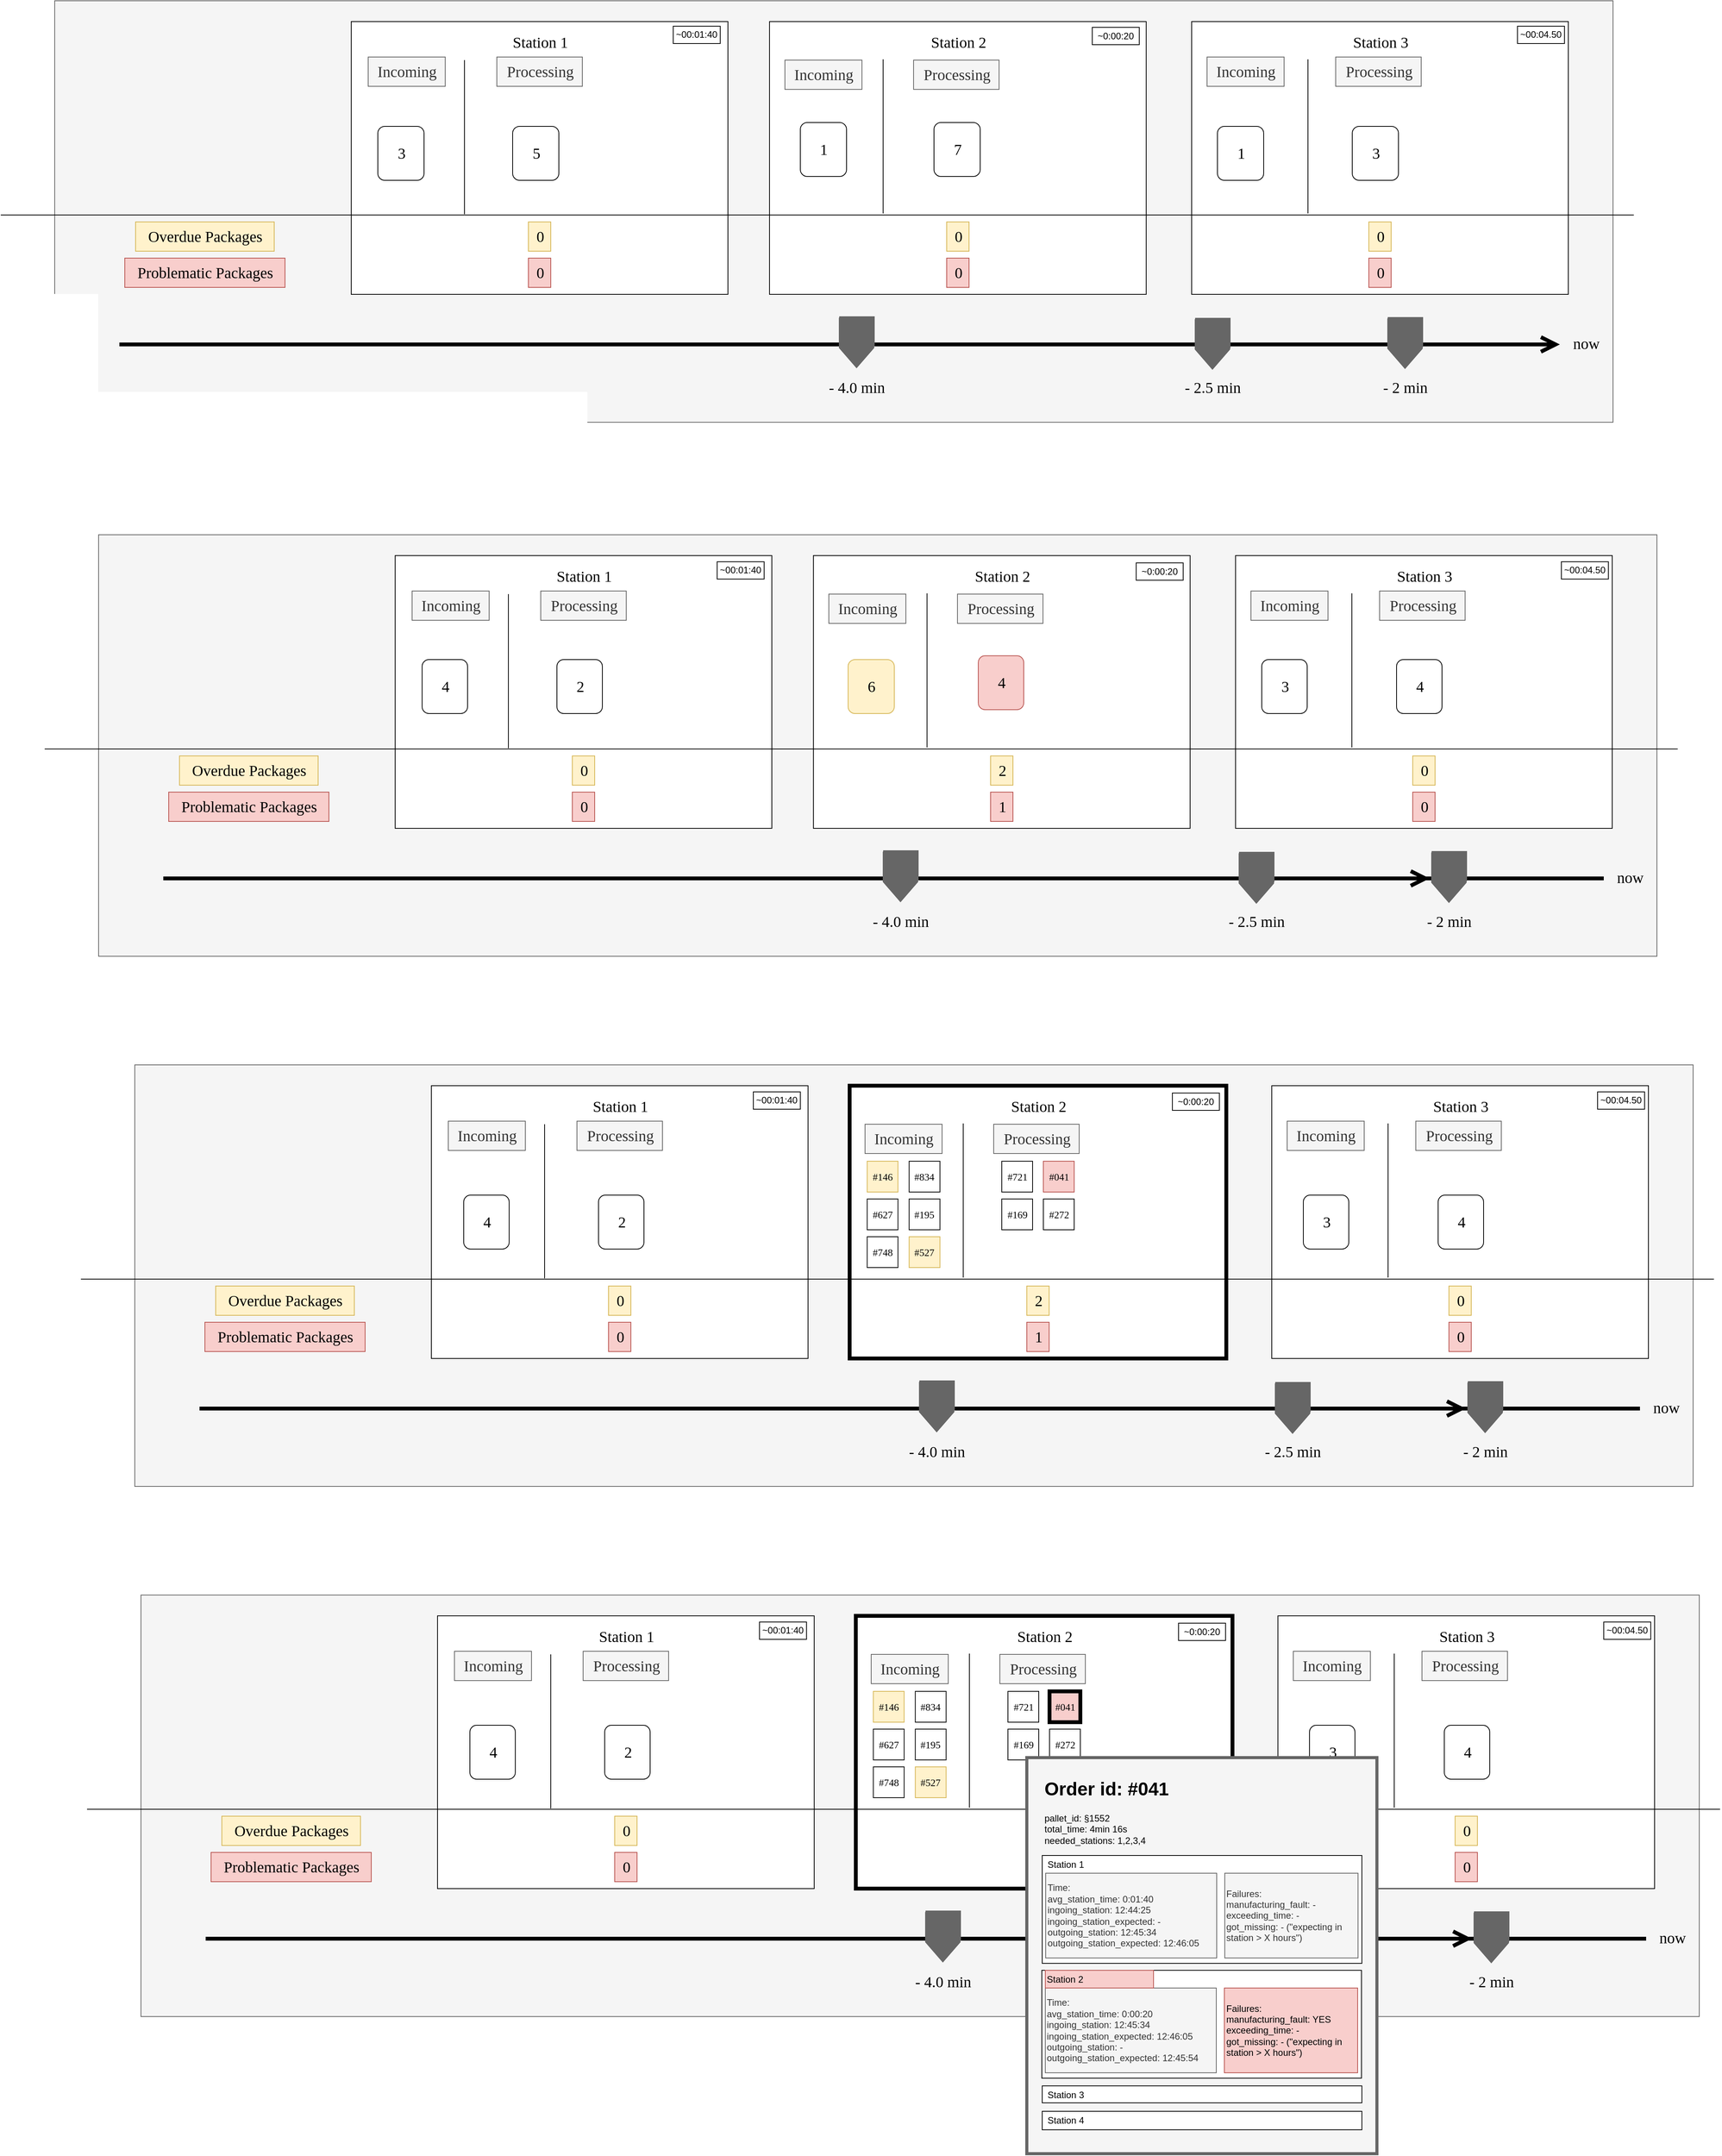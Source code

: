 <mxfile version="24.4.0" type="device">
  <diagram name="Seite-1" id="m0h1aN39G8AZHkdALgBp">
    <mxGraphModel dx="3775" dy="1686" grid="0" gridSize="10" guides="1" tooltips="1" connect="1" arrows="1" fold="1" page="0" pageScale="1" pageWidth="827" pageHeight="1169" math="0" shadow="0">
      <root>
        <mxCell id="0" />
        <mxCell id="1" parent="0" />
        <mxCell id="jCmX0eoJcbNPCjecA22x-82" value="" style="whiteSpace=wrap;html=1;fontFamily=Architects Daughter;fontSource=https%3A%2F%2Ffonts.googleapis.com%2Fcss%3Ffamily%3DArchitects%2BDaughter;fillColor=#f5f5f5;fontColor=#333333;strokeColor=#666666;movable=0;resizable=0;rotatable=0;deletable=0;editable=0;locked=1;connectable=0;" parent="1" vertex="1">
          <mxGeometry x="-680" y="675" width="2023" height="547" as="geometry" />
        </mxCell>
        <mxCell id="jCmX0eoJcbNPCjecA22x-137" value="" style="edgeStyle=none;orthogonalLoop=1;jettySize=auto;html=1;rounded=0;fontFamily=Architects Daughter;fontSource=https%3A%2F%2Ffonts.googleapis.com%2Fcss%3Ffamily%3DArchitects%2BDaughter;fontSize=16;startSize=14;endArrow=open;endSize=14;sourcePerimeterSpacing=8;targetPerimeterSpacing=8;curved=1;strokeWidth=5;" parent="1" edge="1">
          <mxGeometry width="140" relative="1" as="geometry">
            <mxPoint x="-596" y="1121" as="sourcePoint" />
            <mxPoint x="1048" y="1121" as="targetPoint" />
            <Array as="points" />
          </mxGeometry>
        </mxCell>
        <mxCell id="jCmX0eoJcbNPCjecA22x-1" value="" style="whiteSpace=wrap;html=1;fontFamily=Architects Daughter;fontSource=https%3A%2F%2Ffonts.googleapis.com%2Fcss%3Ffamily%3DArchitects%2BDaughter;fillColor=#f5f5f5;fontColor=#333333;strokeColor=#666666;" parent="1" vertex="1">
          <mxGeometry x="-737" y="-18" width="2023" height="547" as="geometry" />
        </mxCell>
        <mxCell id="jCmX0eoJcbNPCjecA22x-6" value="" style="rounded=0;whiteSpace=wrap;html=1;fontFamily=Architects Daughter;fontSource=https%3A%2F%2Ffonts.googleapis.com%2Fcss%3Ffamily%3DArchitects%2BDaughter;" parent="1" vertex="1">
          <mxGeometry x="191" y="9" width="489" height="354" as="geometry" />
        </mxCell>
        <mxCell id="jCmX0eoJcbNPCjecA22x-10" value="&lt;div&gt;&lt;font face=&quot;Tahoma&quot;&gt;Station 2&lt;/font&gt;&lt;/div&gt;" style="text;html=1;align=center;verticalAlign=middle;resizable=0;points=[];autosize=1;strokeColor=none;fillColor=none;fontSize=20;fontFamily=Architects Daughter;fontSource=https%3A%2F%2Ffonts.googleapis.com%2Fcss%3Ffamily%3DArchitects%2BDaughter;" parent="1" vertex="1">
          <mxGeometry x="387" y="17" width="97" height="38" as="geometry" />
        </mxCell>
        <mxCell id="jCmX0eoJcbNPCjecA22x-12" value="" style="rounded=0;whiteSpace=wrap;html=1;fontFamily=Architects Daughter;fontSource=https%3A%2F%2Ffonts.googleapis.com%2Fcss%3Ffamily%3DArchitects%2BDaughter;" parent="1" vertex="1">
          <mxGeometry x="-352" y="9" width="489" height="354" as="geometry" />
        </mxCell>
        <mxCell id="jCmX0eoJcbNPCjecA22x-13" value="&lt;font face=&quot;Tahoma&quot;&gt;Station 1&lt;br&gt;&lt;/font&gt;" style="text;html=1;align=center;verticalAlign=middle;resizable=0;points=[];autosize=1;strokeColor=none;fillColor=none;fontSize=20;fontFamily=Architects Daughter;fontSource=https%3A%2F%2Ffonts.googleapis.com%2Fcss%3Ffamily%3DArchitects%2BDaughter;" parent="1" vertex="1">
          <mxGeometry x="-156" y="17" width="97" height="38" as="geometry" />
        </mxCell>
        <mxCell id="jCmX0eoJcbNPCjecA22x-14" value="" style="rounded=0;whiteSpace=wrap;html=1;fontFamily=Architects Daughter;fontSource=https%3A%2F%2Ffonts.googleapis.com%2Fcss%3Ffamily%3DArchitects%2BDaughter;" parent="1" vertex="1">
          <mxGeometry x="739" y="9" width="489" height="354" as="geometry" />
        </mxCell>
        <mxCell id="jCmX0eoJcbNPCjecA22x-15" value="&lt;div&gt;&lt;font face=&quot;Tahoma&quot;&gt;Station 3&lt;/font&gt;&lt;/div&gt;" style="text;html=1;align=center;verticalAlign=middle;resizable=0;points=[];autosize=1;strokeColor=none;fillColor=none;fontSize=20;fontFamily=Architects Daughter;fontSource=https%3A%2F%2Ffonts.googleapis.com%2Fcss%3Ffamily%3DArchitects%2BDaughter;" parent="1" vertex="1">
          <mxGeometry x="935" y="17" width="97" height="38" as="geometry" />
        </mxCell>
        <mxCell id="jCmX0eoJcbNPCjecA22x-17" value="" style="edgeStyle=none;orthogonalLoop=1;jettySize=auto;html=1;rounded=0;fontFamily=Architects Daughter;fontSource=https%3A%2F%2Ffonts.googleapis.com%2Fcss%3Ffamily%3DArchitects%2BDaughter;fontSize=16;startSize=14;endArrow=none;endSize=14;sourcePerimeterSpacing=8;targetPerimeterSpacing=8;curved=1;endFill=0;" parent="1" edge="1">
          <mxGeometry width="140" relative="1" as="geometry">
            <mxPoint x="-807" y="260" as="sourcePoint" />
            <mxPoint x="1313" y="260" as="targetPoint" />
            <Array as="points" />
          </mxGeometry>
        </mxCell>
        <mxCell id="jCmX0eoJcbNPCjecA22x-18" value="&lt;font face=&quot;Tahoma&quot;&gt;Overdue Packages&lt;br&gt;&lt;/font&gt;" style="text;html=1;align=center;verticalAlign=middle;resizable=0;points=[];autosize=1;strokeColor=#d6b656;fillColor=#fff2cc;fontSize=20;fontFamily=Architects Daughter;fontSource=https%3A%2F%2Ffonts.googleapis.com%2Fcss%3Ffamily%3DArchitects%2BDaughter;" parent="1" vertex="1">
          <mxGeometry x="-632" y="269" width="180" height="38" as="geometry" />
        </mxCell>
        <mxCell id="jCmX0eoJcbNPCjecA22x-19" value="&lt;font face=&quot;Tahoma&quot;&gt;Problematic Packages&lt;br&gt;&lt;/font&gt;" style="text;html=1;align=center;verticalAlign=middle;resizable=0;points=[];autosize=1;strokeColor=#b85450;fillColor=#f8cecc;fontSize=20;fontFamily=Architects Daughter;fontSource=https%3A%2F%2Ffonts.googleapis.com%2Fcss%3Ffamily%3DArchitects%2BDaughter;" parent="1" vertex="1">
          <mxGeometry x="-646" y="316" width="208" height="38" as="geometry" />
        </mxCell>
        <mxCell id="jCmX0eoJcbNPCjecA22x-21" value="&lt;font face=&quot;Tahoma&quot;&gt;0&lt;/font&gt;" style="text;html=1;align=center;verticalAlign=middle;resizable=0;points=[];autosize=1;strokeColor=#d6b656;fillColor=#fff2cc;fontSize=20;fontFamily=Architects Daughter;fontSource=https%3A%2F%2Ffonts.googleapis.com%2Fcss%3Ffamily%3DArchitects%2BDaughter;" parent="1" vertex="1">
          <mxGeometry x="-122" y="269" width="29" height="38" as="geometry" />
        </mxCell>
        <mxCell id="jCmX0eoJcbNPCjecA22x-22" value="&lt;font face=&quot;Tahoma&quot;&gt;0&lt;/font&gt;" style="text;html=1;align=center;verticalAlign=middle;resizable=0;points=[];autosize=1;strokeColor=#b85450;fillColor=#f8cecc;fontSize=20;fontFamily=Architects Daughter;fontSource=https%3A%2F%2Ffonts.googleapis.com%2Fcss%3Ffamily%3DArchitects%2BDaughter;" parent="1" vertex="1">
          <mxGeometry x="-122" y="316" width="29" height="38" as="geometry" />
        </mxCell>
        <mxCell id="jCmX0eoJcbNPCjecA22x-23" value="&lt;font face=&quot;Tahoma&quot;&gt;0&lt;/font&gt;" style="text;html=1;align=center;verticalAlign=middle;resizable=0;points=[];autosize=1;strokeColor=#d6b656;fillColor=#fff2cc;fontSize=20;fontFamily=Architects Daughter;fontSource=https%3A%2F%2Ffonts.googleapis.com%2Fcss%3Ffamily%3DArchitects%2BDaughter;" parent="1" vertex="1">
          <mxGeometry x="421" y="269" width="29" height="38" as="geometry" />
        </mxCell>
        <mxCell id="jCmX0eoJcbNPCjecA22x-24" value="&lt;font face=&quot;Tahoma&quot;&gt;0&lt;/font&gt;" style="text;html=1;align=center;verticalAlign=middle;resizable=0;points=[];autosize=1;strokeColor=#b85450;fillColor=#f8cecc;fontSize=20;fontFamily=Architects Daughter;fontSource=https%3A%2F%2Ffonts.googleapis.com%2Fcss%3Ffamily%3DArchitects%2BDaughter;" parent="1" vertex="1">
          <mxGeometry x="421" y="316" width="29" height="38" as="geometry" />
        </mxCell>
        <mxCell id="jCmX0eoJcbNPCjecA22x-25" value="&lt;font face=&quot;Tahoma&quot;&gt;0&lt;/font&gt;" style="text;html=1;align=center;verticalAlign=middle;resizable=0;points=[];autosize=1;strokeColor=#d6b656;fillColor=#fff2cc;fontSize=20;fontFamily=Architects Daughter;fontSource=https%3A%2F%2Ffonts.googleapis.com%2Fcss%3Ffamily%3DArchitects%2BDaughter;" parent="1" vertex="1">
          <mxGeometry x="969" y="269" width="29" height="38" as="geometry" />
        </mxCell>
        <mxCell id="jCmX0eoJcbNPCjecA22x-26" value="&lt;font face=&quot;Tahoma&quot;&gt;0&lt;/font&gt;" style="text;html=1;align=center;verticalAlign=middle;resizable=0;points=[];autosize=1;strokeColor=#b85450;fillColor=#f8cecc;fontSize=20;fontFamily=Architects Daughter;fontSource=https%3A%2F%2Ffonts.googleapis.com%2Fcss%3Ffamily%3DArchitects%2BDaughter;" parent="1" vertex="1">
          <mxGeometry x="969" y="316" width="29" height="38" as="geometry" />
        </mxCell>
        <mxCell id="jCmX0eoJcbNPCjecA22x-27" value="" style="edgeStyle=none;orthogonalLoop=1;jettySize=auto;html=1;rounded=0;fontFamily=Architects Daughter;fontSource=https%3A%2F%2Ffonts.googleapis.com%2Fcss%3Ffamily%3DArchitects%2BDaughter;fontSize=16;startSize=14;endArrow=none;endSize=14;sourcePerimeterSpacing=8;targetPerimeterSpacing=8;curved=1;endFill=0;" parent="1" edge="1">
          <mxGeometry width="140" relative="1" as="geometry">
            <mxPoint x="-205" y="59" as="sourcePoint" />
            <mxPoint x="-205" y="259" as="targetPoint" />
            <Array as="points" />
          </mxGeometry>
        </mxCell>
        <mxCell id="jCmX0eoJcbNPCjecA22x-34" value="" style="edgeStyle=none;orthogonalLoop=1;jettySize=auto;html=1;rounded=0;fontFamily=Architects Daughter;fontSource=https%3A%2F%2Ffonts.googleapis.com%2Fcss%3Ffamily%3DArchitects%2BDaughter;fontSize=16;startSize=14;endArrow=none;endSize=14;sourcePerimeterSpacing=8;targetPerimeterSpacing=8;curved=1;endFill=0;" parent="1" edge="1">
          <mxGeometry width="140" relative="1" as="geometry">
            <mxPoint x="338.47" y="58" as="sourcePoint" />
            <mxPoint x="338.47" y="258" as="targetPoint" />
            <Array as="points" />
          </mxGeometry>
        </mxCell>
        <mxCell id="jCmX0eoJcbNPCjecA22x-40" value="" style="edgeStyle=none;orthogonalLoop=1;jettySize=auto;html=1;rounded=0;fontFamily=Architects Daughter;fontSource=https%3A%2F%2Ffonts.googleapis.com%2Fcss%3Ffamily%3DArchitects%2BDaughter;fontSize=16;startSize=14;endArrow=none;endSize=14;sourcePerimeterSpacing=8;targetPerimeterSpacing=8;curved=1;endFill=0;" parent="1" edge="1">
          <mxGeometry width="140" relative="1" as="geometry">
            <mxPoint x="890" y="58" as="sourcePoint" />
            <mxPoint x="890" y="258" as="targetPoint" />
            <Array as="points" />
          </mxGeometry>
        </mxCell>
        <mxCell id="jCmX0eoJcbNPCjecA22x-43" value="&lt;font face=&quot;Tahoma&quot;&gt;Incoming&lt;br&gt;&lt;/font&gt;" style="text;html=1;align=center;verticalAlign=middle;resizable=0;points=[];autosize=1;strokeColor=#666666;fillColor=#f5f5f5;fontSize=20;fontFamily=Architects Daughter;fontSource=https%3A%2F%2Ffonts.googleapis.com%2Fcss%3Ffamily%3DArchitects%2BDaughter;fontColor=#333333;" parent="1" vertex="1">
          <mxGeometry x="-330" y="55" width="100" height="38" as="geometry" />
        </mxCell>
        <mxCell id="jCmX0eoJcbNPCjecA22x-44" value="&lt;div&gt;&lt;font face=&quot;Tahoma&quot;&gt;Processing&lt;/font&gt;&lt;/div&gt;" style="text;html=1;align=center;verticalAlign=middle;resizable=0;points=[];autosize=1;strokeColor=#666666;fillColor=#f5f5f5;fontSize=20;fontFamily=Architects Daughter;fontSource=https%3A%2F%2Ffonts.googleapis.com%2Fcss%3Ffamily%3DArchitects%2BDaughter;fontColor=#333333;" parent="1" vertex="1">
          <mxGeometry x="-163" y="55" width="111" height="38" as="geometry" />
        </mxCell>
        <mxCell id="jCmX0eoJcbNPCjecA22x-46" value="&lt;font face=&quot;Tahoma&quot;&gt;Incoming&lt;br&gt;&lt;/font&gt;" style="text;html=1;align=center;verticalAlign=middle;resizable=0;points=[];autosize=1;strokeColor=#666666;fillColor=#f5f5f5;fontSize=20;fontFamily=Architects Daughter;fontSource=https%3A%2F%2Ffonts.googleapis.com%2Fcss%3Ffamily%3DArchitects%2BDaughter;fontColor=#333333;" parent="1" vertex="1">
          <mxGeometry x="211" y="59" width="100" height="38" as="geometry" />
        </mxCell>
        <mxCell id="jCmX0eoJcbNPCjecA22x-47" value="&lt;div&gt;&lt;font face=&quot;Tahoma&quot;&gt;Processing&lt;/font&gt;&lt;/div&gt;" style="text;html=1;align=center;verticalAlign=middle;resizable=0;points=[];autosize=1;strokeColor=#666666;fillColor=#f5f5f5;fontSize=20;fontFamily=Architects Daughter;fontSource=https%3A%2F%2Ffonts.googleapis.com%2Fcss%3Ffamily%3DArchitects%2BDaughter;fontColor=#333333;" parent="1" vertex="1">
          <mxGeometry x="378" y="59" width="111" height="38" as="geometry" />
        </mxCell>
        <mxCell id="jCmX0eoJcbNPCjecA22x-49" value="&lt;font face=&quot;Tahoma&quot;&gt;Incoming&lt;br&gt;&lt;/font&gt;" style="text;html=1;align=center;verticalAlign=middle;resizable=0;points=[];autosize=1;strokeColor=#666666;fillColor=#f5f5f5;fontSize=20;fontFamily=Architects Daughter;fontSource=https%3A%2F%2Ffonts.googleapis.com%2Fcss%3Ffamily%3DArchitects%2BDaughter;fontColor=#333333;" parent="1" vertex="1">
          <mxGeometry x="759" y="55" width="100" height="38" as="geometry" />
        </mxCell>
        <mxCell id="jCmX0eoJcbNPCjecA22x-50" value="&lt;div&gt;&lt;font face=&quot;Tahoma&quot;&gt;Processing&lt;/font&gt;&lt;/div&gt;" style="text;html=1;align=center;verticalAlign=middle;resizable=0;points=[];autosize=1;strokeColor=#666666;fillColor=#f5f5f5;fontSize=20;fontFamily=Architects Daughter;fontSource=https%3A%2F%2Ffonts.googleapis.com%2Fcss%3Ffamily%3DArchitects%2BDaughter;fontColor=#333333;" parent="1" vertex="1">
          <mxGeometry x="926" y="55" width="111" height="38" as="geometry" />
        </mxCell>
        <mxCell id="jCmX0eoJcbNPCjecA22x-63" value="" style="edgeStyle=none;orthogonalLoop=1;jettySize=auto;html=1;rounded=0;fontFamily=Architects Daughter;fontSource=https%3A%2F%2Ffonts.googleapis.com%2Fcss%3Ffamily%3DArchitects%2BDaughter;fontSize=16;startSize=14;endArrow=open;endSize=14;sourcePerimeterSpacing=8;targetPerimeterSpacing=8;curved=1;strokeWidth=5;" parent="1" edge="1">
          <mxGeometry width="140" relative="1" as="geometry">
            <mxPoint x="-653" y="428" as="sourcePoint" />
            <mxPoint x="1217" y="428" as="targetPoint" />
            <Array as="points" />
          </mxGeometry>
        </mxCell>
        <mxCell id="jCmX0eoJcbNPCjecA22x-64" value="now" style="text;html=1;align=center;verticalAlign=middle;resizable=0;points=[];autosize=1;strokeColor=none;fillColor=none;fontSize=20;fontFamily=Tahoma;" parent="1" vertex="1">
          <mxGeometry x="1223" y="408" width="55" height="36" as="geometry" />
        </mxCell>
        <mxCell id="jCmX0eoJcbNPCjecA22x-69" value="" style="group;fillColor=default;glass=0;rounded=0;shadow=0;container=0;" parent="1" vertex="1" connectable="0">
          <mxGeometry x="828" y="548" width="80" height="122" as="geometry" />
        </mxCell>
        <mxCell id="jCmX0eoJcbNPCjecA22x-71" value="" style="group;rotation=-180;" parent="1" vertex="1" connectable="0">
          <mxGeometry x="993" y="392" width="46" height="68" as="geometry" />
        </mxCell>
        <mxCell id="jCmX0eoJcbNPCjecA22x-67" value="" style="shape=step;perimeter=stepPerimeter;whiteSpace=wrap;html=1;fixedSize=1;fontFamily=Architects Daughter;fontSource=https%3A%2F%2Ffonts.googleapis.com%2Fcss%3Ffamily%3DArchitects%2BDaughter;size=26.444;rotation=-270;strokeColor=none;fillColor=#666666;" parent="jCmX0eoJcbNPCjecA22x-71" vertex="1">
          <mxGeometry x="-10" y="12" width="66" height="46" as="geometry" />
        </mxCell>
        <mxCell id="jCmX0eoJcbNPCjecA22x-68" value="" style="shape=step;perimeter=stepPerimeter;whiteSpace=wrap;html=1;fixedSize=1;fontFamily=Architects Daughter;fontSource=https%3A%2F%2Ffonts.googleapis.com%2Fcss%3Ffamily%3DArchitects%2BDaughter;size=-32.0;rotation=-270;fillColor=#666666;strokeColor=none;" parent="jCmX0eoJcbNPCjecA22x-71" vertex="1">
          <mxGeometry x="4" y="-3" width="39" height="46" as="geometry" />
        </mxCell>
        <mxCell id="jCmX0eoJcbNPCjecA22x-72" value="" style="group;rotation=-180;" parent="1" vertex="1" connectable="0">
          <mxGeometry x="743" y="393" width="46" height="68" as="geometry" />
        </mxCell>
        <mxCell id="jCmX0eoJcbNPCjecA22x-73" value="" style="shape=step;perimeter=stepPerimeter;whiteSpace=wrap;html=1;fixedSize=1;fontFamily=Architects Daughter;fontSource=https%3A%2F%2Ffonts.googleapis.com%2Fcss%3Ffamily%3DArchitects%2BDaughter;size=26.444;rotation=-270;strokeColor=none;fillColor=#666666;" parent="jCmX0eoJcbNPCjecA22x-72" vertex="1">
          <mxGeometry x="-10" y="12" width="66" height="46" as="geometry" />
        </mxCell>
        <mxCell id="jCmX0eoJcbNPCjecA22x-74" value="" style="shape=step;perimeter=stepPerimeter;whiteSpace=wrap;html=1;fixedSize=1;fontFamily=Architects Daughter;fontSource=https%3A%2F%2Ffonts.googleapis.com%2Fcss%3Ffamily%3DArchitects%2BDaughter;size=-32.0;rotation=-270;fillColor=#666666;strokeColor=none;" parent="jCmX0eoJcbNPCjecA22x-72" vertex="1">
          <mxGeometry x="4" y="-3" width="39" height="46" as="geometry" />
        </mxCell>
        <mxCell id="jCmX0eoJcbNPCjecA22x-75" value="" style="group;rotation=-180;" parent="1" vertex="1" connectable="0">
          <mxGeometry x="281" y="391" width="46" height="68" as="geometry" />
        </mxCell>
        <mxCell id="jCmX0eoJcbNPCjecA22x-76" value="" style="shape=step;perimeter=stepPerimeter;whiteSpace=wrap;html=1;fixedSize=1;fontFamily=Architects Daughter;fontSource=https%3A%2F%2Ffonts.googleapis.com%2Fcss%3Ffamily%3DArchitects%2BDaughter;size=26.444;rotation=-270;strokeColor=none;fillColor=#666666;" parent="jCmX0eoJcbNPCjecA22x-75" vertex="1">
          <mxGeometry x="-10" y="12" width="66" height="46" as="geometry" />
        </mxCell>
        <mxCell id="jCmX0eoJcbNPCjecA22x-77" value="" style="shape=step;perimeter=stepPerimeter;whiteSpace=wrap;html=1;fixedSize=1;fontFamily=Architects Daughter;fontSource=https%3A%2F%2Ffonts.googleapis.com%2Fcss%3Ffamily%3DArchitects%2BDaughter;size=-32.0;rotation=-270;fillColor=#666666;strokeColor=none;" parent="jCmX0eoJcbNPCjecA22x-75" vertex="1">
          <mxGeometry x="4" y="-3" width="39" height="46" as="geometry" />
        </mxCell>
        <mxCell id="jCmX0eoJcbNPCjecA22x-79" value="- 2 min" style="text;html=1;align=center;verticalAlign=middle;whiteSpace=wrap;rounded=0;fontSize=20;fontFamily=Tahoma;" parent="1" vertex="1">
          <mxGeometry x="960.5" y="468" width="111" height="30" as="geometry" />
        </mxCell>
        <mxCell id="jCmX0eoJcbNPCjecA22x-80" value="- 2.5 min" style="text;html=1;align=center;verticalAlign=middle;whiteSpace=wrap;rounded=0;fontSize=20;fontFamily=Tahoma;" parent="1" vertex="1">
          <mxGeometry x="689.5" y="468" width="153" height="30" as="geometry" />
        </mxCell>
        <mxCell id="jCmX0eoJcbNPCjecA22x-81" value="- 4.0 min" style="text;html=1;align=center;verticalAlign=middle;whiteSpace=wrap;rounded=0;fontSize=20;fontFamily=Tahoma;" parent="1" vertex="1">
          <mxGeometry x="227.5" y="468" width="153" height="30" as="geometry" />
        </mxCell>
        <mxCell id="jCmX0eoJcbNPCjecA22x-83" value="" style="rounded=0;whiteSpace=wrap;html=1;fontFamily=Architects Daughter;fontSource=https%3A%2F%2Ffonts.googleapis.com%2Fcss%3Ffamily%3DArchitects%2BDaughter;" parent="1" vertex="1">
          <mxGeometry x="248" y="702" width="489" height="354" as="geometry" />
        </mxCell>
        <mxCell id="jCmX0eoJcbNPCjecA22x-84" value="&lt;div&gt;&lt;font face=&quot;Tahoma&quot;&gt;Station 2&lt;/font&gt;&lt;/div&gt;" style="text;html=1;align=center;verticalAlign=middle;resizable=0;points=[];autosize=1;strokeColor=none;fillColor=none;fontSize=20;fontFamily=Architects Daughter;fontSource=https%3A%2F%2Ffonts.googleapis.com%2Fcss%3Ffamily%3DArchitects%2BDaughter;" parent="1" vertex="1">
          <mxGeometry x="444" y="710" width="97" height="38" as="geometry" />
        </mxCell>
        <mxCell id="jCmX0eoJcbNPCjecA22x-85" value="" style="rounded=0;whiteSpace=wrap;html=1;fontFamily=Architects Daughter;fontSource=https%3A%2F%2Ffonts.googleapis.com%2Fcss%3Ffamily%3DArchitects%2BDaughter;" parent="1" vertex="1">
          <mxGeometry x="-295" y="702" width="489" height="354" as="geometry" />
        </mxCell>
        <mxCell id="jCmX0eoJcbNPCjecA22x-86" value="&lt;font face=&quot;Tahoma&quot;&gt;Station 1&lt;br&gt;&lt;/font&gt;" style="text;html=1;align=center;verticalAlign=middle;resizable=0;points=[];autosize=1;strokeColor=none;fillColor=none;fontSize=20;fontFamily=Architects Daughter;fontSource=https%3A%2F%2Ffonts.googleapis.com%2Fcss%3Ffamily%3DArchitects%2BDaughter;" parent="1" vertex="1">
          <mxGeometry x="-99" y="710" width="97" height="38" as="geometry" />
        </mxCell>
        <mxCell id="jCmX0eoJcbNPCjecA22x-87" value="" style="rounded=0;whiteSpace=wrap;html=1;fontFamily=Architects Daughter;fontSource=https%3A%2F%2Ffonts.googleapis.com%2Fcss%3Ffamily%3DArchitects%2BDaughter;" parent="1" vertex="1">
          <mxGeometry x="796" y="702" width="489" height="354" as="geometry" />
        </mxCell>
        <mxCell id="jCmX0eoJcbNPCjecA22x-88" value="&lt;div&gt;&lt;font face=&quot;Tahoma&quot;&gt;Station 3&lt;/font&gt;&lt;/div&gt;" style="text;html=1;align=center;verticalAlign=middle;resizable=0;points=[];autosize=1;strokeColor=none;fillColor=none;fontSize=20;fontFamily=Architects Daughter;fontSource=https%3A%2F%2Ffonts.googleapis.com%2Fcss%3Ffamily%3DArchitects%2BDaughter;" parent="1" vertex="1">
          <mxGeometry x="992" y="710" width="97" height="38" as="geometry" />
        </mxCell>
        <mxCell id="jCmX0eoJcbNPCjecA22x-89" value="" style="edgeStyle=none;orthogonalLoop=1;jettySize=auto;html=1;rounded=0;fontFamily=Architects Daughter;fontSource=https%3A%2F%2Ffonts.googleapis.com%2Fcss%3Ffamily%3DArchitects%2BDaughter;fontSize=16;startSize=14;endArrow=none;endSize=14;sourcePerimeterSpacing=8;targetPerimeterSpacing=8;curved=1;endFill=0;" parent="1" edge="1">
          <mxGeometry width="140" relative="1" as="geometry">
            <mxPoint x="-750" y="953" as="sourcePoint" />
            <mxPoint x="1370" y="953" as="targetPoint" />
            <Array as="points" />
          </mxGeometry>
        </mxCell>
        <mxCell id="jCmX0eoJcbNPCjecA22x-90" value="&lt;font face=&quot;Tahoma&quot;&gt;Overdue Packages&lt;br&gt;&lt;/font&gt;" style="text;html=1;align=center;verticalAlign=middle;resizable=0;points=[];autosize=1;strokeColor=#d6b656;fillColor=#fff2cc;fontSize=20;fontFamily=Architects Daughter;fontSource=https%3A%2F%2Ffonts.googleapis.com%2Fcss%3Ffamily%3DArchitects%2BDaughter;" parent="1" vertex="1">
          <mxGeometry x="-575" y="962" width="180" height="38" as="geometry" />
        </mxCell>
        <mxCell id="jCmX0eoJcbNPCjecA22x-91" value="&lt;font face=&quot;Tahoma&quot;&gt;Problematic Packages&lt;br&gt;&lt;/font&gt;" style="text;html=1;align=center;verticalAlign=middle;resizable=0;points=[];autosize=1;strokeColor=#b85450;fillColor=#f8cecc;fontSize=20;fontFamily=Architects Daughter;fontSource=https%3A%2F%2Ffonts.googleapis.com%2Fcss%3Ffamily%3DArchitects%2BDaughter;" parent="1" vertex="1">
          <mxGeometry x="-589" y="1009" width="208" height="38" as="geometry" />
        </mxCell>
        <mxCell id="jCmX0eoJcbNPCjecA22x-92" value="&lt;font face=&quot;Tahoma&quot;&gt;0&lt;/font&gt;" style="text;html=1;align=center;verticalAlign=middle;resizable=0;points=[];autosize=1;strokeColor=#d6b656;fillColor=#fff2cc;fontSize=20;fontFamily=Architects Daughter;fontSource=https%3A%2F%2Ffonts.googleapis.com%2Fcss%3Ffamily%3DArchitects%2BDaughter;" parent="1" vertex="1">
          <mxGeometry x="-65" y="962" width="29" height="38" as="geometry" />
        </mxCell>
        <mxCell id="jCmX0eoJcbNPCjecA22x-93" value="&lt;font face=&quot;Tahoma&quot;&gt;0&lt;/font&gt;" style="text;html=1;align=center;verticalAlign=middle;resizable=0;points=[];autosize=1;strokeColor=#b85450;fillColor=#f8cecc;fontSize=20;fontFamily=Architects Daughter;fontSource=https%3A%2F%2Ffonts.googleapis.com%2Fcss%3Ffamily%3DArchitects%2BDaughter;" parent="1" vertex="1">
          <mxGeometry x="-65" y="1009" width="29" height="38" as="geometry" />
        </mxCell>
        <mxCell id="jCmX0eoJcbNPCjecA22x-94" value="&lt;font face=&quot;Tahoma&quot;&gt;2&lt;/font&gt;" style="text;html=1;align=center;verticalAlign=middle;resizable=0;points=[];autosize=1;strokeColor=#d6b656;fillColor=#fff2cc;fontSize=20;fontFamily=Architects Daughter;fontSource=https%3A%2F%2Ffonts.googleapis.com%2Fcss%3Ffamily%3DArchitects%2BDaughter;" parent="1" vertex="1">
          <mxGeometry x="478" y="962" width="29" height="38" as="geometry" />
        </mxCell>
        <mxCell id="jCmX0eoJcbNPCjecA22x-95" value="&lt;font face=&quot;Tahoma&quot;&gt;1&lt;/font&gt;" style="text;html=1;align=center;verticalAlign=middle;resizable=0;points=[];autosize=1;strokeColor=#b85450;fillColor=#f8cecc;fontSize=20;fontFamily=Architects Daughter;fontSource=https%3A%2F%2Ffonts.googleapis.com%2Fcss%3Ffamily%3DArchitects%2BDaughter;" parent="1" vertex="1">
          <mxGeometry x="478" y="1009" width="29" height="38" as="geometry" />
        </mxCell>
        <mxCell id="jCmX0eoJcbNPCjecA22x-96" value="&lt;font face=&quot;Tahoma&quot;&gt;0&lt;/font&gt;" style="text;html=1;align=center;verticalAlign=middle;resizable=0;points=[];autosize=1;strokeColor=#d6b656;fillColor=#fff2cc;fontSize=20;fontFamily=Architects Daughter;fontSource=https%3A%2F%2Ffonts.googleapis.com%2Fcss%3Ffamily%3DArchitects%2BDaughter;" parent="1" vertex="1">
          <mxGeometry x="1026" y="962" width="29" height="38" as="geometry" />
        </mxCell>
        <mxCell id="jCmX0eoJcbNPCjecA22x-97" value="&lt;font face=&quot;Tahoma&quot;&gt;0&lt;/font&gt;" style="text;html=1;align=center;verticalAlign=middle;resizable=0;points=[];autosize=1;strokeColor=#b85450;fillColor=#f8cecc;fontSize=20;fontFamily=Architects Daughter;fontSource=https%3A%2F%2Ffonts.googleapis.com%2Fcss%3Ffamily%3DArchitects%2BDaughter;" parent="1" vertex="1">
          <mxGeometry x="1026" y="1009" width="29" height="38" as="geometry" />
        </mxCell>
        <mxCell id="jCmX0eoJcbNPCjecA22x-98" value="" style="edgeStyle=none;orthogonalLoop=1;jettySize=auto;html=1;rounded=0;fontFamily=Architects Daughter;fontSource=https%3A%2F%2Ffonts.googleapis.com%2Fcss%3Ffamily%3DArchitects%2BDaughter;fontSize=16;startSize=14;endArrow=none;endSize=14;sourcePerimeterSpacing=8;targetPerimeterSpacing=8;curved=1;endFill=0;" parent="1" edge="1">
          <mxGeometry width="140" relative="1" as="geometry">
            <mxPoint x="-148" y="752" as="sourcePoint" />
            <mxPoint x="-148" y="952" as="targetPoint" />
            <Array as="points" />
          </mxGeometry>
        </mxCell>
        <mxCell id="jCmX0eoJcbNPCjecA22x-100" value="" style="edgeStyle=none;orthogonalLoop=1;jettySize=auto;html=1;rounded=0;fontFamily=Architects Daughter;fontSource=https%3A%2F%2Ffonts.googleapis.com%2Fcss%3Ffamily%3DArchitects%2BDaughter;fontSize=16;startSize=14;endArrow=none;endSize=14;sourcePerimeterSpacing=8;targetPerimeterSpacing=8;curved=1;endFill=0;" parent="1" edge="1">
          <mxGeometry width="140" relative="1" as="geometry">
            <mxPoint x="395.47" y="751" as="sourcePoint" />
            <mxPoint x="395.47" y="951" as="targetPoint" />
            <Array as="points" />
          </mxGeometry>
        </mxCell>
        <mxCell id="jCmX0eoJcbNPCjecA22x-102" value="" style="edgeStyle=none;orthogonalLoop=1;jettySize=auto;html=1;rounded=0;fontFamily=Architects Daughter;fontSource=https%3A%2F%2Ffonts.googleapis.com%2Fcss%3Ffamily%3DArchitects%2BDaughter;fontSize=16;startSize=14;endArrow=none;endSize=14;sourcePerimeterSpacing=8;targetPerimeterSpacing=8;curved=1;endFill=0;" parent="1" edge="1">
          <mxGeometry width="140" relative="1" as="geometry">
            <mxPoint x="947" y="751" as="sourcePoint" />
            <mxPoint x="947" y="951" as="targetPoint" />
            <Array as="points" />
          </mxGeometry>
        </mxCell>
        <mxCell id="jCmX0eoJcbNPCjecA22x-104" value="&lt;font face=&quot;Tahoma&quot;&gt;Incoming&lt;br&gt;&lt;/font&gt;" style="text;html=1;align=center;verticalAlign=middle;resizable=0;points=[];autosize=1;strokeColor=#666666;fillColor=#f5f5f5;fontSize=20;fontFamily=Architects Daughter;fontSource=https%3A%2F%2Ffonts.googleapis.com%2Fcss%3Ffamily%3DArchitects%2BDaughter;fontColor=#333333;" parent="1" vertex="1">
          <mxGeometry x="-273" y="748" width="100" height="38" as="geometry" />
        </mxCell>
        <mxCell id="jCmX0eoJcbNPCjecA22x-105" value="&lt;div&gt;&lt;font face=&quot;Tahoma&quot;&gt;Processing&lt;/font&gt;&lt;/div&gt;" style="text;html=1;align=center;verticalAlign=middle;resizable=0;points=[];autosize=1;strokeColor=#666666;fillColor=#f5f5f5;fontSize=20;fontFamily=Architects Daughter;fontSource=https%3A%2F%2Ffonts.googleapis.com%2Fcss%3Ffamily%3DArchitects%2BDaughter;fontColor=#333333;" parent="1" vertex="1">
          <mxGeometry x="-106" y="748" width="111" height="38" as="geometry" />
        </mxCell>
        <mxCell id="jCmX0eoJcbNPCjecA22x-107" value="&lt;font face=&quot;Tahoma&quot;&gt;Incoming&lt;br&gt;&lt;/font&gt;" style="text;html=1;align=center;verticalAlign=middle;resizable=0;points=[];autosize=1;strokeColor=#666666;fillColor=#f5f5f5;fontSize=20;fontFamily=Architects Daughter;fontSource=https%3A%2F%2Ffonts.googleapis.com%2Fcss%3Ffamily%3DArchitects%2BDaughter;fontColor=#333333;" parent="1" vertex="1">
          <mxGeometry x="268" y="752" width="100" height="38" as="geometry" />
        </mxCell>
        <mxCell id="jCmX0eoJcbNPCjecA22x-108" value="&lt;div&gt;&lt;font face=&quot;Tahoma&quot;&gt;Processing&lt;/font&gt;&lt;/div&gt;" style="text;html=1;align=center;verticalAlign=middle;resizable=0;points=[];autosize=1;strokeColor=#666666;fillColor=#f5f5f5;fontSize=20;fontFamily=Architects Daughter;fontSource=https%3A%2F%2Ffonts.googleapis.com%2Fcss%3Ffamily%3DArchitects%2BDaughter;fontColor=#333333;" parent="1" vertex="1">
          <mxGeometry x="435" y="752" width="111" height="38" as="geometry" />
        </mxCell>
        <mxCell id="jCmX0eoJcbNPCjecA22x-110" value="&lt;font face=&quot;Tahoma&quot;&gt;Incoming&lt;br&gt;&lt;/font&gt;" style="text;html=1;align=center;verticalAlign=middle;resizable=0;points=[];autosize=1;strokeColor=#666666;fillColor=#f5f5f5;fontSize=20;fontFamily=Architects Daughter;fontSource=https%3A%2F%2Ffonts.googleapis.com%2Fcss%3Ffamily%3DArchitects%2BDaughter;fontColor=#333333;" parent="1" vertex="1">
          <mxGeometry x="816" y="748" width="100" height="38" as="geometry" />
        </mxCell>
        <mxCell id="jCmX0eoJcbNPCjecA22x-111" value="&lt;div&gt;&lt;font face=&quot;Tahoma&quot;&gt;Processing&lt;/font&gt;&lt;/div&gt;" style="text;html=1;align=center;verticalAlign=middle;resizable=0;points=[];autosize=1;strokeColor=#666666;fillColor=#f5f5f5;fontSize=20;fontFamily=Architects Daughter;fontSource=https%3A%2F%2Ffonts.googleapis.com%2Fcss%3Ffamily%3DArchitects%2BDaughter;fontColor=#333333;" parent="1" vertex="1">
          <mxGeometry x="983" y="748" width="111" height="38" as="geometry" />
        </mxCell>
        <mxCell id="jCmX0eoJcbNPCjecA22x-122" value="" style="edgeStyle=none;orthogonalLoop=1;jettySize=auto;html=1;rounded=0;fontFamily=Architects Daughter;fontSource=https%3A%2F%2Ffonts.googleapis.com%2Fcss%3Ffamily%3DArchitects%2BDaughter;fontSize=16;startSize=14;endArrow=none;endSize=14;sourcePerimeterSpacing=8;targetPerimeterSpacing=8;curved=1;strokeWidth=5;endFill=0;" parent="1" edge="1">
          <mxGeometry width="140" relative="1" as="geometry">
            <mxPoint x="-596" y="1121" as="sourcePoint" />
            <mxPoint x="1274" y="1121" as="targetPoint" />
            <Array as="points" />
          </mxGeometry>
        </mxCell>
        <mxCell id="jCmX0eoJcbNPCjecA22x-123" value="now" style="text;html=1;align=center;verticalAlign=middle;resizable=0;points=[];autosize=1;strokeColor=none;fillColor=none;fontSize=20;fontFamily=Tahoma;" parent="1" vertex="1">
          <mxGeometry x="1280" y="1101" width="55" height="36" as="geometry" />
        </mxCell>
        <mxCell id="jCmX0eoJcbNPCjecA22x-125" value="" style="group;rotation=-180;" parent="1" vertex="1" connectable="0">
          <mxGeometry x="1050" y="1085" width="46" height="68" as="geometry" />
        </mxCell>
        <mxCell id="jCmX0eoJcbNPCjecA22x-126" value="" style="shape=step;perimeter=stepPerimeter;whiteSpace=wrap;html=1;fixedSize=1;fontFamily=Architects Daughter;fontSource=https%3A%2F%2Ffonts.googleapis.com%2Fcss%3Ffamily%3DArchitects%2BDaughter;size=26.444;rotation=-270;strokeColor=none;fillColor=#666666;" parent="jCmX0eoJcbNPCjecA22x-125" vertex="1">
          <mxGeometry x="-10" y="12" width="66" height="46" as="geometry" />
        </mxCell>
        <mxCell id="jCmX0eoJcbNPCjecA22x-127" value="" style="shape=step;perimeter=stepPerimeter;whiteSpace=wrap;html=1;fixedSize=1;fontFamily=Architects Daughter;fontSource=https%3A%2F%2Ffonts.googleapis.com%2Fcss%3Ffamily%3DArchitects%2BDaughter;size=-32.0;rotation=-270;fillColor=#666666;strokeColor=none;" parent="jCmX0eoJcbNPCjecA22x-125" vertex="1">
          <mxGeometry x="4" y="-3" width="39" height="46" as="geometry" />
        </mxCell>
        <mxCell id="jCmX0eoJcbNPCjecA22x-128" value="" style="group;rotation=-180;" parent="1" vertex="1" connectable="0">
          <mxGeometry x="800" y="1086" width="46" height="68" as="geometry" />
        </mxCell>
        <mxCell id="jCmX0eoJcbNPCjecA22x-129" value="" style="shape=step;perimeter=stepPerimeter;whiteSpace=wrap;html=1;fixedSize=1;fontFamily=Architects Daughter;fontSource=https%3A%2F%2Ffonts.googleapis.com%2Fcss%3Ffamily%3DArchitects%2BDaughter;size=26.444;rotation=-270;strokeColor=none;fillColor=#666666;" parent="jCmX0eoJcbNPCjecA22x-128" vertex="1">
          <mxGeometry x="-10" y="12" width="66" height="46" as="geometry" />
        </mxCell>
        <mxCell id="jCmX0eoJcbNPCjecA22x-130" value="" style="shape=step;perimeter=stepPerimeter;whiteSpace=wrap;html=1;fixedSize=1;fontFamily=Architects Daughter;fontSource=https%3A%2F%2Ffonts.googleapis.com%2Fcss%3Ffamily%3DArchitects%2BDaughter;size=-32.0;rotation=-270;fillColor=#666666;strokeColor=none;" parent="jCmX0eoJcbNPCjecA22x-128" vertex="1">
          <mxGeometry x="4" y="-3" width="39" height="46" as="geometry" />
        </mxCell>
        <mxCell id="jCmX0eoJcbNPCjecA22x-131" value="" style="group;rotation=-180;" parent="1" vertex="1" connectable="0">
          <mxGeometry x="338" y="1084" width="46" height="68" as="geometry" />
        </mxCell>
        <mxCell id="jCmX0eoJcbNPCjecA22x-132" value="" style="shape=step;perimeter=stepPerimeter;whiteSpace=wrap;html=1;fixedSize=1;fontFamily=Architects Daughter;fontSource=https%3A%2F%2Ffonts.googleapis.com%2Fcss%3Ffamily%3DArchitects%2BDaughter;size=26.444;rotation=-270;strokeColor=none;fillColor=#666666;" parent="jCmX0eoJcbNPCjecA22x-131" vertex="1">
          <mxGeometry x="-10" y="12" width="66" height="46" as="geometry" />
        </mxCell>
        <mxCell id="jCmX0eoJcbNPCjecA22x-133" value="" style="shape=step;perimeter=stepPerimeter;whiteSpace=wrap;html=1;fixedSize=1;fontFamily=Architects Daughter;fontSource=https%3A%2F%2Ffonts.googleapis.com%2Fcss%3Ffamily%3DArchitects%2BDaughter;size=-32.0;rotation=-270;fillColor=#666666;strokeColor=none;" parent="jCmX0eoJcbNPCjecA22x-131" vertex="1">
          <mxGeometry x="4" y="-3" width="39" height="46" as="geometry" />
        </mxCell>
        <mxCell id="jCmX0eoJcbNPCjecA22x-134" value="- 2 min" style="text;html=1;align=center;verticalAlign=middle;whiteSpace=wrap;rounded=0;fontSize=20;fontFamily=Tahoma;" parent="1" vertex="1">
          <mxGeometry x="1017.5" y="1161" width="111" height="30" as="geometry" />
        </mxCell>
        <mxCell id="jCmX0eoJcbNPCjecA22x-135" value="- 2.5 min" style="text;html=1;align=center;verticalAlign=middle;whiteSpace=wrap;rounded=0;fontSize=20;fontFamily=Tahoma;" parent="1" vertex="1">
          <mxGeometry x="746.5" y="1161" width="153" height="30" as="geometry" />
        </mxCell>
        <mxCell id="jCmX0eoJcbNPCjecA22x-136" value="- 4.0 min" style="text;html=1;align=center;verticalAlign=middle;whiteSpace=wrap;rounded=0;fontSize=20;fontFamily=Tahoma;" parent="1" vertex="1">
          <mxGeometry x="284.5" y="1161" width="153" height="30" as="geometry" />
        </mxCell>
        <mxCell id="jCmX0eoJcbNPCjecA22x-306" value="" style="whiteSpace=wrap;html=1;fontFamily=Architects Daughter;fontSource=https%3A%2F%2Ffonts.googleapis.com%2Fcss%3Ffamily%3DArchitects%2BDaughter;fillColor=#f5f5f5;fontColor=#333333;strokeColor=#666666;movable=0;resizable=0;rotatable=0;deletable=0;editable=0;locked=1;connectable=0;" parent="1" vertex="1">
          <mxGeometry x="-633" y="1363" width="2023" height="547" as="geometry" />
        </mxCell>
        <mxCell id="jCmX0eoJcbNPCjecA22x-307" value="" style="edgeStyle=none;orthogonalLoop=1;jettySize=auto;html=1;rounded=0;fontFamily=Architects Daughter;fontSource=https%3A%2F%2Ffonts.googleapis.com%2Fcss%3Ffamily%3DArchitects%2BDaughter;fontSize=16;startSize=14;endArrow=open;endSize=14;sourcePerimeterSpacing=8;targetPerimeterSpacing=8;curved=1;strokeWidth=5;movable=1;resizable=1;rotatable=1;deletable=1;editable=1;locked=0;connectable=1;" parent="1" edge="1">
          <mxGeometry width="140" relative="1" as="geometry">
            <mxPoint x="-549" y="1809" as="sourcePoint" />
            <mxPoint x="1095" y="1809" as="targetPoint" />
            <Array as="points" />
          </mxGeometry>
        </mxCell>
        <mxCell id="jCmX0eoJcbNPCjecA22x-308" value="" style="rounded=0;whiteSpace=wrap;html=1;fontFamily=Architects Daughter;fontSource=https%3A%2F%2Ffonts.googleapis.com%2Fcss%3Ffamily%3DArchitects%2BDaughter;movable=1;resizable=1;rotatable=1;deletable=1;editable=1;locked=0;connectable=1;strokeWidth=5;" parent="1" vertex="1">
          <mxGeometry x="295" y="1390" width="489" height="354" as="geometry" />
        </mxCell>
        <mxCell id="jCmX0eoJcbNPCjecA22x-309" value="&lt;div&gt;&lt;font face=&quot;Tahoma&quot;&gt;Station 2&lt;/font&gt;&lt;/div&gt;" style="text;html=1;align=center;verticalAlign=middle;resizable=1;points=[];autosize=1;strokeColor=none;fillColor=none;fontSize=20;fontFamily=Architects Daughter;fontSource=https%3A%2F%2Ffonts.googleapis.com%2Fcss%3Ffamily%3DArchitects%2BDaughter;movable=1;rotatable=1;deletable=1;editable=1;locked=0;connectable=1;" parent="1" vertex="1">
          <mxGeometry x="491" y="1398" width="97" height="38" as="geometry" />
        </mxCell>
        <mxCell id="jCmX0eoJcbNPCjecA22x-310" value="" style="rounded=0;whiteSpace=wrap;html=1;fontFamily=Architects Daughter;fontSource=https%3A%2F%2Ffonts.googleapis.com%2Fcss%3Ffamily%3DArchitects%2BDaughter;movable=1;resizable=1;rotatable=1;deletable=1;editable=1;locked=0;connectable=1;" parent="1" vertex="1">
          <mxGeometry x="-248" y="1390" width="489" height="354" as="geometry" />
        </mxCell>
        <mxCell id="jCmX0eoJcbNPCjecA22x-311" value="&lt;font face=&quot;Tahoma&quot;&gt;Station 1&lt;br&gt;&lt;/font&gt;" style="text;html=1;align=center;verticalAlign=middle;resizable=1;points=[];autosize=1;strokeColor=none;fillColor=none;fontSize=20;fontFamily=Architects Daughter;fontSource=https%3A%2F%2Ffonts.googleapis.com%2Fcss%3Ffamily%3DArchitects%2BDaughter;movable=1;rotatable=1;deletable=1;editable=1;locked=0;connectable=1;" parent="1" vertex="1">
          <mxGeometry x="-52" y="1398" width="97" height="38" as="geometry" />
        </mxCell>
        <mxCell id="jCmX0eoJcbNPCjecA22x-312" value="" style="rounded=0;whiteSpace=wrap;html=1;fontFamily=Architects Daughter;fontSource=https%3A%2F%2Ffonts.googleapis.com%2Fcss%3Ffamily%3DArchitects%2BDaughter;movable=1;resizable=1;rotatable=1;deletable=1;editable=1;locked=0;connectable=1;" parent="1" vertex="1">
          <mxGeometry x="843" y="1390" width="489" height="354" as="geometry" />
        </mxCell>
        <mxCell id="jCmX0eoJcbNPCjecA22x-313" value="&lt;div&gt;&lt;font face=&quot;Tahoma&quot;&gt;Station 3&lt;/font&gt;&lt;/div&gt;" style="text;html=1;align=center;verticalAlign=middle;resizable=1;points=[];autosize=1;strokeColor=none;fillColor=none;fontSize=20;fontFamily=Architects Daughter;fontSource=https%3A%2F%2Ffonts.googleapis.com%2Fcss%3Ffamily%3DArchitects%2BDaughter;movable=1;rotatable=1;deletable=1;editable=1;locked=0;connectable=1;" parent="1" vertex="1">
          <mxGeometry x="1039" y="1398" width="97" height="38" as="geometry" />
        </mxCell>
        <mxCell id="jCmX0eoJcbNPCjecA22x-314" value="" style="edgeStyle=none;orthogonalLoop=1;jettySize=auto;html=1;rounded=0;fontFamily=Architects Daughter;fontSource=https%3A%2F%2Ffonts.googleapis.com%2Fcss%3Ffamily%3DArchitects%2BDaughter;fontSize=16;startSize=14;endArrow=none;endSize=14;sourcePerimeterSpacing=8;targetPerimeterSpacing=8;curved=1;endFill=0;movable=1;resizable=1;rotatable=1;deletable=1;editable=1;locked=0;connectable=1;" parent="1" edge="1">
          <mxGeometry width="140" relative="1" as="geometry">
            <mxPoint x="-703" y="1641" as="sourcePoint" />
            <mxPoint x="1417" y="1641" as="targetPoint" />
            <Array as="points" />
          </mxGeometry>
        </mxCell>
        <mxCell id="jCmX0eoJcbNPCjecA22x-315" value="&lt;font face=&quot;Tahoma&quot;&gt;Overdue Packages&lt;br&gt;&lt;/font&gt;" style="text;html=1;align=center;verticalAlign=middle;resizable=1;points=[];autosize=1;strokeColor=#d6b656;fillColor=#fff2cc;fontSize=20;fontFamily=Architects Daughter;fontSource=https%3A%2F%2Ffonts.googleapis.com%2Fcss%3Ffamily%3DArchitects%2BDaughter;movable=1;rotatable=1;deletable=1;editable=1;locked=0;connectable=1;" parent="1" vertex="1">
          <mxGeometry x="-528" y="1650" width="180" height="38" as="geometry" />
        </mxCell>
        <mxCell id="jCmX0eoJcbNPCjecA22x-316" value="&lt;font face=&quot;Tahoma&quot;&gt;Problematic Packages&lt;br&gt;&lt;/font&gt;" style="text;html=1;align=center;verticalAlign=middle;resizable=1;points=[];autosize=1;strokeColor=#b85450;fillColor=#f8cecc;fontSize=20;fontFamily=Architects Daughter;fontSource=https%3A%2F%2Ffonts.googleapis.com%2Fcss%3Ffamily%3DArchitects%2BDaughter;movable=1;rotatable=1;deletable=1;editable=1;locked=0;connectable=1;" parent="1" vertex="1">
          <mxGeometry x="-542" y="1697" width="208" height="38" as="geometry" />
        </mxCell>
        <mxCell id="jCmX0eoJcbNPCjecA22x-317" value="&lt;font face=&quot;Tahoma&quot;&gt;0&lt;/font&gt;" style="text;html=1;align=center;verticalAlign=middle;resizable=1;points=[];autosize=1;strokeColor=#d6b656;fillColor=#fff2cc;fontSize=20;fontFamily=Architects Daughter;fontSource=https%3A%2F%2Ffonts.googleapis.com%2Fcss%3Ffamily%3DArchitects%2BDaughter;movable=1;rotatable=1;deletable=1;editable=1;locked=0;connectable=1;" parent="1" vertex="1">
          <mxGeometry x="-18" y="1650" width="29" height="38" as="geometry" />
        </mxCell>
        <mxCell id="jCmX0eoJcbNPCjecA22x-318" value="&lt;font face=&quot;Tahoma&quot;&gt;0&lt;/font&gt;" style="text;html=1;align=center;verticalAlign=middle;resizable=1;points=[];autosize=1;strokeColor=#b85450;fillColor=#f8cecc;fontSize=20;fontFamily=Architects Daughter;fontSource=https%3A%2F%2Ffonts.googleapis.com%2Fcss%3Ffamily%3DArchitects%2BDaughter;movable=1;rotatable=1;deletable=1;editable=1;locked=0;connectable=1;" parent="1" vertex="1">
          <mxGeometry x="-18" y="1697" width="29" height="38" as="geometry" />
        </mxCell>
        <mxCell id="jCmX0eoJcbNPCjecA22x-319" value="&lt;font face=&quot;Tahoma&quot;&gt;2&lt;/font&gt;" style="text;html=1;align=center;verticalAlign=middle;resizable=1;points=[];autosize=1;strokeColor=#d6b656;fillColor=#fff2cc;fontSize=20;fontFamily=Architects Daughter;fontSource=https%3A%2F%2Ffonts.googleapis.com%2Fcss%3Ffamily%3DArchitects%2BDaughter;movable=1;rotatable=1;deletable=1;editable=1;locked=0;connectable=1;" parent="1" vertex="1">
          <mxGeometry x="525" y="1650" width="29" height="38" as="geometry" />
        </mxCell>
        <mxCell id="jCmX0eoJcbNPCjecA22x-320" value="&lt;font face=&quot;Tahoma&quot;&gt;1&lt;/font&gt;" style="text;html=1;align=center;verticalAlign=middle;resizable=1;points=[];autosize=1;strokeColor=#b85450;fillColor=#f8cecc;fontSize=20;fontFamily=Architects Daughter;fontSource=https%3A%2F%2Ffonts.googleapis.com%2Fcss%3Ffamily%3DArchitects%2BDaughter;movable=1;rotatable=1;deletable=1;editable=1;locked=0;connectable=1;" parent="1" vertex="1">
          <mxGeometry x="525" y="1697" width="29" height="38" as="geometry" />
        </mxCell>
        <mxCell id="jCmX0eoJcbNPCjecA22x-321" value="&lt;font face=&quot;Tahoma&quot;&gt;0&lt;/font&gt;" style="text;html=1;align=center;verticalAlign=middle;resizable=1;points=[];autosize=1;strokeColor=#d6b656;fillColor=#fff2cc;fontSize=20;fontFamily=Architects Daughter;fontSource=https%3A%2F%2Ffonts.googleapis.com%2Fcss%3Ffamily%3DArchitects%2BDaughter;movable=1;rotatable=1;deletable=1;editable=1;locked=0;connectable=1;" parent="1" vertex="1">
          <mxGeometry x="1073" y="1650" width="29" height="38" as="geometry" />
        </mxCell>
        <mxCell id="jCmX0eoJcbNPCjecA22x-322" value="&lt;font face=&quot;Tahoma&quot;&gt;0&lt;/font&gt;" style="text;html=1;align=center;verticalAlign=middle;resizable=1;points=[];autosize=1;strokeColor=#b85450;fillColor=#f8cecc;fontSize=20;fontFamily=Architects Daughter;fontSource=https%3A%2F%2Ffonts.googleapis.com%2Fcss%3Ffamily%3DArchitects%2BDaughter;movable=1;rotatable=1;deletable=1;editable=1;locked=0;connectable=1;" parent="1" vertex="1">
          <mxGeometry x="1073" y="1697" width="29" height="38" as="geometry" />
        </mxCell>
        <mxCell id="jCmX0eoJcbNPCjecA22x-323" value="" style="edgeStyle=none;orthogonalLoop=1;jettySize=auto;html=1;rounded=0;fontFamily=Architects Daughter;fontSource=https%3A%2F%2Ffonts.googleapis.com%2Fcss%3Ffamily%3DArchitects%2BDaughter;fontSize=16;startSize=14;endArrow=none;endSize=14;sourcePerimeterSpacing=8;targetPerimeterSpacing=8;curved=1;endFill=0;movable=1;resizable=1;rotatable=1;deletable=1;editable=1;locked=0;connectable=1;" parent="1" edge="1">
          <mxGeometry width="140" relative="1" as="geometry">
            <mxPoint x="-101" y="1440" as="sourcePoint" />
            <mxPoint x="-101" y="1640" as="targetPoint" />
            <Array as="points" />
          </mxGeometry>
        </mxCell>
        <mxCell id="jCmX0eoJcbNPCjecA22x-325" value="" style="edgeStyle=none;orthogonalLoop=1;jettySize=auto;html=1;rounded=0;fontFamily=Architects Daughter;fontSource=https%3A%2F%2Ffonts.googleapis.com%2Fcss%3Ffamily%3DArchitects%2BDaughter;fontSize=16;startSize=14;endArrow=none;endSize=14;sourcePerimeterSpacing=8;targetPerimeterSpacing=8;curved=1;endFill=0;movable=1;resizable=1;rotatable=1;deletable=1;editable=1;locked=0;connectable=1;" parent="1" edge="1">
          <mxGeometry width="140" relative="1" as="geometry">
            <mxPoint x="442.47" y="1439" as="sourcePoint" />
            <mxPoint x="442.47" y="1639" as="targetPoint" />
            <Array as="points" />
          </mxGeometry>
        </mxCell>
        <mxCell id="jCmX0eoJcbNPCjecA22x-327" value="" style="edgeStyle=none;orthogonalLoop=1;jettySize=auto;html=1;rounded=0;fontFamily=Architects Daughter;fontSource=https%3A%2F%2Ffonts.googleapis.com%2Fcss%3Ffamily%3DArchitects%2BDaughter;fontSize=16;startSize=14;endArrow=none;endSize=14;sourcePerimeterSpacing=8;targetPerimeterSpacing=8;curved=1;endFill=0;movable=1;resizable=1;rotatable=1;deletable=1;editable=1;locked=0;connectable=1;" parent="1" edge="1">
          <mxGeometry width="140" relative="1" as="geometry">
            <mxPoint x="994" y="1439" as="sourcePoint" />
            <mxPoint x="994" y="1639" as="targetPoint" />
            <Array as="points" />
          </mxGeometry>
        </mxCell>
        <mxCell id="jCmX0eoJcbNPCjecA22x-329" value="&lt;font face=&quot;Tahoma&quot;&gt;Incoming&lt;br&gt;&lt;/font&gt;" style="text;html=1;align=center;verticalAlign=middle;resizable=1;points=[];autosize=1;strokeColor=#666666;fillColor=#f5f5f5;fontSize=20;fontFamily=Architects Daughter;fontSource=https%3A%2F%2Ffonts.googleapis.com%2Fcss%3Ffamily%3DArchitects%2BDaughter;fontColor=#333333;movable=1;rotatable=1;deletable=1;editable=1;locked=0;connectable=1;" parent="1" vertex="1">
          <mxGeometry x="-226" y="1436" width="100" height="38" as="geometry" />
        </mxCell>
        <mxCell id="jCmX0eoJcbNPCjecA22x-330" value="&lt;div&gt;&lt;font face=&quot;Tahoma&quot;&gt;Processing&lt;/font&gt;&lt;/div&gt;" style="text;html=1;align=center;verticalAlign=middle;resizable=1;points=[];autosize=1;strokeColor=#666666;fillColor=#f5f5f5;fontSize=20;fontFamily=Architects Daughter;fontSource=https%3A%2F%2Ffonts.googleapis.com%2Fcss%3Ffamily%3DArchitects%2BDaughter;fontColor=#333333;movable=1;rotatable=1;deletable=1;editable=1;locked=0;connectable=1;" parent="1" vertex="1">
          <mxGeometry x="-59" y="1436" width="111" height="38" as="geometry" />
        </mxCell>
        <mxCell id="jCmX0eoJcbNPCjecA22x-332" value="&lt;font face=&quot;Tahoma&quot;&gt;Incoming&lt;br&gt;&lt;/font&gt;" style="text;html=1;align=center;verticalAlign=middle;resizable=1;points=[];autosize=1;strokeColor=#666666;fillColor=#f5f5f5;fontSize=20;fontFamily=Architects Daughter;fontSource=https%3A%2F%2Ffonts.googleapis.com%2Fcss%3Ffamily%3DArchitects%2BDaughter;fontColor=#333333;movable=1;rotatable=1;deletable=1;editable=1;locked=0;connectable=1;" parent="1" vertex="1">
          <mxGeometry x="315" y="1440" width="100" height="38" as="geometry" />
        </mxCell>
        <mxCell id="jCmX0eoJcbNPCjecA22x-333" value="&lt;div&gt;&lt;font face=&quot;Tahoma&quot;&gt;Processing&lt;/font&gt;&lt;/div&gt;" style="text;html=1;align=center;verticalAlign=middle;resizable=1;points=[];autosize=1;strokeColor=#666666;fillColor=#f5f5f5;fontSize=20;fontFamily=Architects Daughter;fontSource=https%3A%2F%2Ffonts.googleapis.com%2Fcss%3Ffamily%3DArchitects%2BDaughter;fontColor=#333333;movable=1;rotatable=1;deletable=1;editable=1;locked=0;connectable=1;" parent="1" vertex="1">
          <mxGeometry x="482" y="1440" width="111" height="38" as="geometry" />
        </mxCell>
        <mxCell id="jCmX0eoJcbNPCjecA22x-335" value="&lt;font face=&quot;Tahoma&quot;&gt;Incoming&lt;br&gt;&lt;/font&gt;" style="text;html=1;align=center;verticalAlign=middle;resizable=1;points=[];autosize=1;strokeColor=#666666;fillColor=#f5f5f5;fontSize=20;fontFamily=Architects Daughter;fontSource=https%3A%2F%2Ffonts.googleapis.com%2Fcss%3Ffamily%3DArchitects%2BDaughter;fontColor=#333333;movable=1;rotatable=1;deletable=1;editable=1;locked=0;connectable=1;" parent="1" vertex="1">
          <mxGeometry x="863" y="1436" width="100" height="38" as="geometry" />
        </mxCell>
        <mxCell id="jCmX0eoJcbNPCjecA22x-336" value="&lt;div&gt;&lt;font face=&quot;Tahoma&quot;&gt;Processing&lt;/font&gt;&lt;/div&gt;" style="text;html=1;align=center;verticalAlign=middle;resizable=1;points=[];autosize=1;strokeColor=#666666;fillColor=#f5f5f5;fontSize=20;fontFamily=Architects Daughter;fontSource=https%3A%2F%2Ffonts.googleapis.com%2Fcss%3Ffamily%3DArchitects%2BDaughter;fontColor=#333333;movable=1;rotatable=1;deletable=1;editable=1;locked=0;connectable=1;" parent="1" vertex="1">
          <mxGeometry x="1030" y="1436" width="111" height="38" as="geometry" />
        </mxCell>
        <mxCell id="jCmX0eoJcbNPCjecA22x-338" value="&lt;font face=&quot;Tahoma&quot;&gt;4&lt;/font&gt;" style="text;html=1;align=center;verticalAlign=middle;resizable=1;points=[];autosize=1;fontSize=20;fontFamily=Architects Daughter;fontSource=https%3A%2F%2Ffonts.googleapis.com%2Fcss%3Ffamily%3DArchitects%2BDaughter;strokeColor=default;movable=1;rotatable=1;deletable=1;editable=1;locked=0;connectable=1;perimeterSpacing=50;strokeWidth=1;rounded=1;" parent="1" vertex="1">
          <mxGeometry x="-206" y="1532" width="59" height="70" as="geometry" />
        </mxCell>
        <mxCell id="jCmX0eoJcbNPCjecA22x-339" value="&lt;font face=&quot;Tahoma&quot;&gt;2&lt;/font&gt;" style="text;html=1;align=center;verticalAlign=middle;resizable=1;points=[];autosize=1;fontSize=20;fontFamily=Architects Daughter;fontSource=https%3A%2F%2Ffonts.googleapis.com%2Fcss%3Ffamily%3DArchitects%2BDaughter;strokeColor=default;movable=1;rotatable=1;deletable=1;editable=1;locked=0;connectable=1;perimeterSpacing=50;strokeWidth=1;rounded=1;" parent="1" vertex="1">
          <mxGeometry x="-31" y="1532" width="59" height="70" as="geometry" />
        </mxCell>
        <mxCell id="jCmX0eoJcbNPCjecA22x-344" value="&lt;font face=&quot;Tahoma&quot;&gt;3&lt;/font&gt;" style="text;html=1;align=center;verticalAlign=middle;resizable=1;points=[];autosize=1;fontSize=20;fontFamily=Architects Daughter;fontSource=https%3A%2F%2Ffonts.googleapis.com%2Fcss%3Ffamily%3DArchitects%2BDaughter;strokeColor=default;movable=1;rotatable=1;deletable=1;editable=1;locked=0;connectable=1;perimeterSpacing=50;strokeWidth=1;rounded=1;" parent="1" vertex="1">
          <mxGeometry x="884" y="1532" width="59" height="70" as="geometry" />
        </mxCell>
        <mxCell id="jCmX0eoJcbNPCjecA22x-345" value="&lt;font face=&quot;Tahoma&quot;&gt;4&lt;/font&gt;" style="text;html=1;align=center;verticalAlign=middle;resizable=1;points=[];autosize=1;fontSize=20;fontFamily=Architects Daughter;fontSource=https%3A%2F%2Ffonts.googleapis.com%2Fcss%3Ffamily%3DArchitects%2BDaughter;strokeColor=default;movable=1;rotatable=1;deletable=1;editable=1;locked=0;connectable=1;perimeterSpacing=50;strokeWidth=1;rounded=1;" parent="1" vertex="1">
          <mxGeometry x="1059" y="1532" width="59" height="70" as="geometry" />
        </mxCell>
        <mxCell id="jCmX0eoJcbNPCjecA22x-347" value="" style="edgeStyle=none;orthogonalLoop=1;jettySize=auto;html=1;rounded=0;fontFamily=Architects Daughter;fontSource=https%3A%2F%2Ffonts.googleapis.com%2Fcss%3Ffamily%3DArchitects%2BDaughter;fontSize=16;startSize=14;endArrow=none;endSize=14;sourcePerimeterSpacing=8;targetPerimeterSpacing=8;curved=1;strokeWidth=5;endFill=0;movable=1;resizable=1;rotatable=1;deletable=1;editable=1;locked=0;connectable=1;" parent="1" edge="1">
          <mxGeometry width="140" relative="1" as="geometry">
            <mxPoint x="-549" y="1809" as="sourcePoint" />
            <mxPoint x="1321" y="1809" as="targetPoint" />
            <Array as="points" />
          </mxGeometry>
        </mxCell>
        <mxCell id="jCmX0eoJcbNPCjecA22x-348" value="now" style="text;html=1;align=center;verticalAlign=middle;resizable=1;points=[];autosize=1;strokeColor=none;fillColor=none;fontSize=20;fontFamily=Tahoma;movable=1;rotatable=1;deletable=1;editable=1;locked=0;connectable=1;" parent="1" vertex="1">
          <mxGeometry x="1327" y="1789" width="55" height="36" as="geometry" />
        </mxCell>
        <mxCell id="jCmX0eoJcbNPCjecA22x-349" value="" style="group;fillColor=default;glass=0;rounded=0;shadow=0;container=0;movable=1;resizable=1;rotatable=1;deletable=1;editable=1;locked=0;connectable=1;" parent="1" vertex="1" connectable="0">
          <mxGeometry x="932" y="1929" width="80" height="122" as="geometry" />
        </mxCell>
        <mxCell id="jCmX0eoJcbNPCjecA22x-350" value="" style="group;rotation=-180;movable=1;resizable=1;rotatable=1;deletable=1;editable=1;locked=0;connectable=1;" parent="1" vertex="1" connectable="0">
          <mxGeometry x="1097" y="1773" width="46" height="68" as="geometry" />
        </mxCell>
        <mxCell id="jCmX0eoJcbNPCjecA22x-351" value="" style="shape=step;perimeter=stepPerimeter;whiteSpace=wrap;html=1;fixedSize=1;fontFamily=Architects Daughter;fontSource=https%3A%2F%2Ffonts.googleapis.com%2Fcss%3Ffamily%3DArchitects%2BDaughter;size=26.444;rotation=-270;strokeColor=none;fillColor=#666666;" parent="jCmX0eoJcbNPCjecA22x-350" vertex="1">
          <mxGeometry x="-10" y="12" width="66" height="46" as="geometry" />
        </mxCell>
        <mxCell id="jCmX0eoJcbNPCjecA22x-352" value="" style="shape=step;perimeter=stepPerimeter;whiteSpace=wrap;html=1;fixedSize=1;fontFamily=Architects Daughter;fontSource=https%3A%2F%2Ffonts.googleapis.com%2Fcss%3Ffamily%3DArchitects%2BDaughter;size=-32.0;rotation=-270;fillColor=#666666;strokeColor=none;" parent="jCmX0eoJcbNPCjecA22x-350" vertex="1">
          <mxGeometry x="4" y="-3" width="39" height="46" as="geometry" />
        </mxCell>
        <mxCell id="jCmX0eoJcbNPCjecA22x-353" value="" style="group;rotation=-180;movable=1;resizable=1;rotatable=1;deletable=1;editable=1;locked=0;connectable=1;" parent="1" vertex="1" connectable="0">
          <mxGeometry x="847" y="1774" width="46" height="68" as="geometry" />
        </mxCell>
        <mxCell id="jCmX0eoJcbNPCjecA22x-354" value="" style="shape=step;perimeter=stepPerimeter;whiteSpace=wrap;html=1;fixedSize=1;fontFamily=Architects Daughter;fontSource=https%3A%2F%2Ffonts.googleapis.com%2Fcss%3Ffamily%3DArchitects%2BDaughter;size=26.444;rotation=-270;strokeColor=none;fillColor=#666666;" parent="jCmX0eoJcbNPCjecA22x-353" vertex="1">
          <mxGeometry x="-10" y="12" width="66" height="46" as="geometry" />
        </mxCell>
        <mxCell id="jCmX0eoJcbNPCjecA22x-355" value="" style="shape=step;perimeter=stepPerimeter;whiteSpace=wrap;html=1;fixedSize=1;fontFamily=Architects Daughter;fontSource=https%3A%2F%2Ffonts.googleapis.com%2Fcss%3Ffamily%3DArchitects%2BDaughter;size=-32.0;rotation=-270;fillColor=#666666;strokeColor=none;" parent="jCmX0eoJcbNPCjecA22x-353" vertex="1">
          <mxGeometry x="4" y="-3" width="39" height="46" as="geometry" />
        </mxCell>
        <mxCell id="jCmX0eoJcbNPCjecA22x-356" value="" style="group;rotation=-180;movable=1;resizable=1;rotatable=1;deletable=1;editable=1;locked=0;connectable=1;" parent="1" vertex="1" connectable="0">
          <mxGeometry x="385" y="1772" width="46" height="68" as="geometry" />
        </mxCell>
        <mxCell id="jCmX0eoJcbNPCjecA22x-357" value="" style="shape=step;perimeter=stepPerimeter;whiteSpace=wrap;html=1;fixedSize=1;fontFamily=Architects Daughter;fontSource=https%3A%2F%2Ffonts.googleapis.com%2Fcss%3Ffamily%3DArchitects%2BDaughter;size=26.444;rotation=-270;strokeColor=none;fillColor=#666666;" parent="jCmX0eoJcbNPCjecA22x-356" vertex="1">
          <mxGeometry x="-10" y="12" width="66" height="46" as="geometry" />
        </mxCell>
        <mxCell id="jCmX0eoJcbNPCjecA22x-358" value="" style="shape=step;perimeter=stepPerimeter;whiteSpace=wrap;html=1;fixedSize=1;fontFamily=Architects Daughter;fontSource=https%3A%2F%2Ffonts.googleapis.com%2Fcss%3Ffamily%3DArchitects%2BDaughter;size=-32.0;rotation=-270;fillColor=#666666;strokeColor=none;" parent="jCmX0eoJcbNPCjecA22x-356" vertex="1">
          <mxGeometry x="4" y="-3" width="39" height="46" as="geometry" />
        </mxCell>
        <mxCell id="jCmX0eoJcbNPCjecA22x-359" value="- 2 min" style="text;html=1;align=center;verticalAlign=middle;whiteSpace=wrap;rounded=0;fontSize=20;fontFamily=Tahoma;movable=1;resizable=1;rotatable=1;deletable=1;editable=1;locked=0;connectable=1;" parent="1" vertex="1">
          <mxGeometry x="1064.5" y="1849" width="111" height="30" as="geometry" />
        </mxCell>
        <mxCell id="jCmX0eoJcbNPCjecA22x-360" value="- 2.5 min" style="text;html=1;align=center;verticalAlign=middle;whiteSpace=wrap;rounded=0;fontSize=20;fontFamily=Tahoma;movable=1;resizable=1;rotatable=1;deletable=1;editable=1;locked=0;connectable=1;" parent="1" vertex="1">
          <mxGeometry x="793.5" y="1849" width="153" height="30" as="geometry" />
        </mxCell>
        <mxCell id="jCmX0eoJcbNPCjecA22x-361" value="- 4.0 min" style="text;html=1;align=center;verticalAlign=middle;whiteSpace=wrap;rounded=0;fontSize=20;fontFamily=Tahoma;movable=1;resizable=1;rotatable=1;deletable=1;editable=1;locked=0;connectable=1;" parent="1" vertex="1">
          <mxGeometry x="331.5" y="1849" width="153" height="30" as="geometry" />
        </mxCell>
        <mxCell id="jCmX0eoJcbNPCjecA22x-364" value="#146" style="rounded=0;whiteSpace=wrap;html=1;fontFamily=Tahoma;fontSize=13;fillColor=#fff2cc;strokeColor=#d6b656;" parent="1" vertex="1">
          <mxGeometry x="317.75" y="1488" width="40" height="40" as="geometry" />
        </mxCell>
        <mxCell id="jCmX0eoJcbNPCjecA22x-365" value="#834" style="rounded=0;whiteSpace=wrap;html=1;fontFamily=Tahoma;fontSize=13;" parent="1" vertex="1">
          <mxGeometry x="372.25" y="1488" width="40" height="40" as="geometry" />
        </mxCell>
        <mxCell id="jCmX0eoJcbNPCjecA22x-366" value="#627" style="rounded=0;whiteSpace=wrap;html=1;fontFamily=Tahoma;fontSize=13;" parent="1" vertex="1">
          <mxGeometry x="317.75" y="1537" width="40" height="40" as="geometry" />
        </mxCell>
        <mxCell id="jCmX0eoJcbNPCjecA22x-367" value="#195" style="rounded=0;whiteSpace=wrap;html=1;fontFamily=Tahoma;fontSize=13;" parent="1" vertex="1">
          <mxGeometry x="372.25" y="1537" width="40" height="40" as="geometry" />
        </mxCell>
        <mxCell id="jCmX0eoJcbNPCjecA22x-368" value="#748" style="rounded=0;whiteSpace=wrap;html=1;fontFamily=Tahoma;fontSize=13;" parent="1" vertex="1">
          <mxGeometry x="317.75" y="1586" width="40" height="40" as="geometry" />
        </mxCell>
        <mxCell id="jCmX0eoJcbNPCjecA22x-369" value="#527" style="rounded=0;whiteSpace=wrap;html=1;fontFamily=Tahoma;fontSize=13;fillColor=#fff2cc;strokeColor=#d6b656;" parent="1" vertex="1">
          <mxGeometry x="372.25" y="1586" width="40" height="40" as="geometry" />
        </mxCell>
        <mxCell id="jCmX0eoJcbNPCjecA22x-370" value="#721" style="rounded=0;whiteSpace=wrap;html=1;fontFamily=Tahoma;fontSize=13;" parent="1" vertex="1">
          <mxGeometry x="492.5" y="1488" width="40" height="40" as="geometry" />
        </mxCell>
        <mxCell id="jCmX0eoJcbNPCjecA22x-371" value="#041" style="rounded=0;whiteSpace=wrap;html=1;fontFamily=Tahoma;fontSize=13;fillColor=#f8cecc;strokeColor=#b85450;" parent="1" vertex="1">
          <mxGeometry x="546.5" y="1488" width="40" height="40" as="geometry" />
        </mxCell>
        <mxCell id="jCmX0eoJcbNPCjecA22x-372" value="#169" style="rounded=0;whiteSpace=wrap;html=1;fontFamily=Tahoma;fontSize=13;" parent="1" vertex="1">
          <mxGeometry x="492.5" y="1537" width="40" height="40" as="geometry" />
        </mxCell>
        <mxCell id="jCmX0eoJcbNPCjecA22x-373" value="#272" style="rounded=0;whiteSpace=wrap;html=1;fontFamily=Tahoma;fontSize=13;" parent="1" vertex="1">
          <mxGeometry x="546.5" y="1537" width="40" height="40" as="geometry" />
        </mxCell>
        <mxCell id="jCmX0eoJcbNPCjecA22x-376" value="&lt;font face=&quot;Tahoma&quot;&gt;4&lt;/font&gt;" style="text;html=1;align=center;verticalAlign=middle;resizable=1;points=[];autosize=1;fontSize=20;fontFamily=Architects Daughter;fontSource=https%3A%2F%2Ffonts.googleapis.com%2Fcss%3Ffamily%3DArchitects%2BDaughter;strokeColor=default;movable=1;rotatable=1;deletable=1;editable=1;locked=0;connectable=1;perimeterSpacing=50;strokeWidth=1;rounded=1;" parent="1" vertex="1">
          <mxGeometry x="-260" y="837" width="59" height="70" as="geometry" />
        </mxCell>
        <mxCell id="jCmX0eoJcbNPCjecA22x-377" value="&lt;font face=&quot;Tahoma&quot;&gt;2&lt;/font&gt;" style="text;html=1;align=center;verticalAlign=middle;resizable=1;points=[];autosize=1;fontSize=20;fontFamily=Architects Daughter;fontSource=https%3A%2F%2Ffonts.googleapis.com%2Fcss%3Ffamily%3DArchitects%2BDaughter;strokeColor=default;movable=1;rotatable=1;deletable=1;editable=1;locked=0;connectable=1;perimeterSpacing=50;strokeWidth=1;rounded=1;" parent="1" vertex="1">
          <mxGeometry x="-85" y="837" width="59" height="70" as="geometry" />
        </mxCell>
        <mxCell id="jCmX0eoJcbNPCjecA22x-379" value="&lt;font face=&quot;Tahoma&quot;&gt;3&lt;/font&gt;" style="text;html=1;align=center;verticalAlign=middle;resizable=1;points=[];autosize=1;fontSize=20;fontFamily=Architects Daughter;fontSource=https%3A%2F%2Ffonts.googleapis.com%2Fcss%3Ffamily%3DArchitects%2BDaughter;strokeColor=default;movable=1;rotatable=1;deletable=1;editable=1;locked=0;connectable=1;perimeterSpacing=50;strokeWidth=1;rounded=1;" parent="1" vertex="1">
          <mxGeometry x="830" y="837" width="59" height="70" as="geometry" />
        </mxCell>
        <mxCell id="jCmX0eoJcbNPCjecA22x-380" value="&lt;font face=&quot;Tahoma&quot;&gt;4&lt;/font&gt;" style="text;html=1;align=center;verticalAlign=middle;resizable=1;points=[];autosize=1;fontSize=20;fontFamily=Architects Daughter;fontSource=https%3A%2F%2Ffonts.googleapis.com%2Fcss%3Ffamily%3DArchitects%2BDaughter;strokeColor=default;movable=1;rotatable=1;deletable=1;editable=1;locked=0;connectable=1;perimeterSpacing=50;strokeWidth=1;rounded=1;" parent="1" vertex="1">
          <mxGeometry x="1005" y="837" width="59" height="70" as="geometry" />
        </mxCell>
        <mxCell id="jCmX0eoJcbNPCjecA22x-383" value="&lt;font face=&quot;Tahoma&quot;&gt;6&lt;/font&gt;" style="text;html=1;align=center;verticalAlign=middle;resizable=1;points=[];autosize=1;fontSize=20;fontFamily=Architects Daughter;fontSource=https%3A%2F%2Ffonts.googleapis.com%2Fcss%3Ffamily%3DArchitects%2BDaughter;strokeColor=#d6b656;movable=1;rotatable=1;deletable=1;editable=1;locked=0;connectable=1;perimeterSpacing=50;strokeWidth=1;rounded=1;fillColor=#fff2cc;" parent="1" vertex="1">
          <mxGeometry x="293" y="837" width="60" height="70" as="geometry" />
        </mxCell>
        <mxCell id="jCmX0eoJcbNPCjecA22x-384" value="&lt;font face=&quot;Tahoma&quot;&gt;4&lt;/font&gt;" style="text;html=1;align=center;verticalAlign=middle;resizable=1;points=[];autosize=1;fontSize=20;fontFamily=Architects Daughter;fontSource=https%3A%2F%2Ffonts.googleapis.com%2Fcss%3Ffamily%3DArchitects%2BDaughter;strokeColor=#b85450;movable=1;rotatable=1;deletable=1;editable=1;locked=0;connectable=1;perimeterSpacing=50;strokeWidth=1;rounded=1;fillColor=#f8cecc;" parent="1" vertex="1">
          <mxGeometry x="462" y="832" width="59" height="70" as="geometry" />
        </mxCell>
        <mxCell id="jCmX0eoJcbNPCjecA22x-386" value="&lt;font face=&quot;Tahoma&quot;&gt;3&lt;/font&gt;" style="text;html=1;align=center;verticalAlign=middle;resizable=1;points=[];autosize=1;fontSize=20;fontFamily=Architects Daughter;fontSource=https%3A%2F%2Ffonts.googleapis.com%2Fcss%3Ffamily%3DArchitects%2BDaughter;strokeColor=default;movable=1;rotatable=1;deletable=1;editable=1;locked=0;connectable=1;perimeterSpacing=50;strokeWidth=1;rounded=1;" parent="1" vertex="1">
          <mxGeometry x="-317.5" y="145" width="60" height="70" as="geometry" />
        </mxCell>
        <mxCell id="jCmX0eoJcbNPCjecA22x-387" value="&lt;font face=&quot;Tahoma&quot;&gt;5&lt;/font&gt;" style="text;html=1;align=center;verticalAlign=middle;resizable=1;points=[];autosize=1;fontSize=20;fontFamily=Architects Daughter;fontSource=https%3A%2F%2Ffonts.googleapis.com%2Fcss%3Ffamily%3DArchitects%2BDaughter;strokeColor=default;movable=1;rotatable=1;deletable=1;editable=1;locked=0;connectable=1;perimeterSpacing=50;strokeWidth=1;rounded=1;" parent="1" vertex="1">
          <mxGeometry x="-142.5" y="145" width="60" height="70" as="geometry" />
        </mxCell>
        <mxCell id="jCmX0eoJcbNPCjecA22x-389" value="&lt;font face=&quot;Tahoma&quot;&gt;1&lt;/font&gt;" style="text;html=1;align=center;verticalAlign=middle;resizable=1;points=[];autosize=1;fontSize=20;fontFamily=Architects Daughter;fontSource=https%3A%2F%2Ffonts.googleapis.com%2Fcss%3Ffamily%3DArchitects%2BDaughter;strokeColor=default;movable=1;rotatable=1;deletable=1;editable=1;locked=0;connectable=1;perimeterSpacing=50;strokeWidth=1;rounded=1;" parent="1" vertex="1">
          <mxGeometry x="772.5" y="145" width="60" height="70" as="geometry" />
        </mxCell>
        <mxCell id="jCmX0eoJcbNPCjecA22x-390" value="&lt;font face=&quot;Tahoma&quot;&gt;3&lt;/font&gt;" style="text;html=1;align=center;verticalAlign=middle;resizable=1;points=[];autosize=1;fontSize=20;fontFamily=Architects Daughter;fontSource=https%3A%2F%2Ffonts.googleapis.com%2Fcss%3Ffamily%3DArchitects%2BDaughter;strokeColor=default;movable=1;rotatable=1;deletable=1;editable=1;locked=0;connectable=1;perimeterSpacing=50;strokeWidth=1;rounded=1;" parent="1" vertex="1">
          <mxGeometry x="947.5" y="145" width="60" height="70" as="geometry" />
        </mxCell>
        <mxCell id="jCmX0eoJcbNPCjecA22x-392" value="&lt;font face=&quot;Tahoma&quot;&gt;1&lt;/font&gt;" style="text;html=1;align=center;verticalAlign=middle;resizable=1;points=[];autosize=1;fontSize=20;fontFamily=Architects Daughter;fontSource=https%3A%2F%2Ffonts.googleapis.com%2Fcss%3Ffamily%3DArchitects%2BDaughter;strokeColor=default;movable=1;rotatable=1;deletable=1;editable=1;locked=0;connectable=1;perimeterSpacing=50;strokeWidth=1;rounded=1;" parent="1" vertex="1">
          <mxGeometry x="231" y="140" width="60" height="70" as="geometry" />
        </mxCell>
        <mxCell id="jCmX0eoJcbNPCjecA22x-393" value="&lt;font face=&quot;Tahoma&quot;&gt;7&lt;/font&gt;" style="text;html=1;align=center;verticalAlign=middle;resizable=1;points=[];autosize=1;fontSize=20;fontFamily=Architects Daughter;fontSource=https%3A%2F%2Ffonts.googleapis.com%2Fcss%3Ffamily%3DArchitects%2BDaughter;strokeColor=default;movable=1;rotatable=1;deletable=1;editable=1;locked=0;connectable=1;perimeterSpacing=50;strokeWidth=1;rounded=1;" parent="1" vertex="1">
          <mxGeometry x="404.5" y="140" width="60" height="70" as="geometry" />
        </mxCell>
        <mxCell id="kuY-8wXpmY8qJi5F1W16-1" value="" style="whiteSpace=wrap;html=1;fontFamily=Architects Daughter;fontSource=https%3A%2F%2Ffonts.googleapis.com%2Fcss%3Ffamily%3DArchitects%2BDaughter;fillColor=#f5f5f5;fontColor=#333333;strokeColor=#666666;movable=0;resizable=0;rotatable=0;deletable=0;editable=0;locked=1;connectable=0;" vertex="1" parent="1">
          <mxGeometry x="-625" y="2051" width="2023" height="547" as="geometry" />
        </mxCell>
        <mxCell id="kuY-8wXpmY8qJi5F1W16-2" value="" style="edgeStyle=none;orthogonalLoop=1;jettySize=auto;html=1;rounded=0;fontFamily=Architects Daughter;fontSource=https%3A%2F%2Ffonts.googleapis.com%2Fcss%3Ffamily%3DArchitects%2BDaughter;fontSize=16;startSize=14;endArrow=open;endSize=14;sourcePerimeterSpacing=8;targetPerimeterSpacing=8;curved=1;strokeWidth=5;movable=1;resizable=1;rotatable=1;deletable=1;editable=1;locked=0;connectable=1;" edge="1" parent="1">
          <mxGeometry width="140" relative="1" as="geometry">
            <mxPoint x="-541" y="2497" as="sourcePoint" />
            <mxPoint x="1103" y="2497" as="targetPoint" />
            <Array as="points" />
          </mxGeometry>
        </mxCell>
        <mxCell id="kuY-8wXpmY8qJi5F1W16-3" value="" style="rounded=0;whiteSpace=wrap;html=1;fontFamily=Architects Daughter;fontSource=https%3A%2F%2Ffonts.googleapis.com%2Fcss%3Ffamily%3DArchitects%2BDaughter;movable=1;resizable=1;rotatable=1;deletable=1;editable=1;locked=0;connectable=1;strokeWidth=5;" vertex="1" parent="1">
          <mxGeometry x="303" y="2078" width="489" height="354" as="geometry" />
        </mxCell>
        <mxCell id="kuY-8wXpmY8qJi5F1W16-4" value="&lt;div&gt;&lt;font face=&quot;Tahoma&quot;&gt;Station 2&lt;/font&gt;&lt;/div&gt;" style="text;html=1;align=center;verticalAlign=middle;resizable=1;points=[];autosize=1;strokeColor=none;fillColor=none;fontSize=20;fontFamily=Architects Daughter;fontSource=https%3A%2F%2Ffonts.googleapis.com%2Fcss%3Ffamily%3DArchitects%2BDaughter;movable=1;rotatable=1;deletable=1;editable=1;locked=0;connectable=1;" vertex="1" parent="1">
          <mxGeometry x="499" y="2086" width="97" height="38" as="geometry" />
        </mxCell>
        <mxCell id="kuY-8wXpmY8qJi5F1W16-5" value="" style="rounded=0;whiteSpace=wrap;html=1;fontFamily=Architects Daughter;fontSource=https%3A%2F%2Ffonts.googleapis.com%2Fcss%3Ffamily%3DArchitects%2BDaughter;movable=1;resizable=1;rotatable=1;deletable=1;editable=1;locked=0;connectable=1;" vertex="1" parent="1">
          <mxGeometry x="-240" y="2078" width="489" height="354" as="geometry" />
        </mxCell>
        <mxCell id="kuY-8wXpmY8qJi5F1W16-6" value="&lt;font face=&quot;Tahoma&quot;&gt;Station 1&lt;br&gt;&lt;/font&gt;" style="text;html=1;align=center;verticalAlign=middle;resizable=1;points=[];autosize=1;strokeColor=none;fillColor=none;fontSize=20;fontFamily=Architects Daughter;fontSource=https%3A%2F%2Ffonts.googleapis.com%2Fcss%3Ffamily%3DArchitects%2BDaughter;movable=1;rotatable=1;deletable=1;editable=1;locked=0;connectable=1;" vertex="1" parent="1">
          <mxGeometry x="-44" y="2086" width="97" height="38" as="geometry" />
        </mxCell>
        <mxCell id="kuY-8wXpmY8qJi5F1W16-7" value="" style="rounded=0;whiteSpace=wrap;html=1;fontFamily=Architects Daughter;fontSource=https%3A%2F%2Ffonts.googleapis.com%2Fcss%3Ffamily%3DArchitects%2BDaughter;movable=1;resizable=1;rotatable=1;deletable=1;editable=1;locked=0;connectable=1;" vertex="1" parent="1">
          <mxGeometry x="851" y="2078" width="489" height="354" as="geometry" />
        </mxCell>
        <mxCell id="kuY-8wXpmY8qJi5F1W16-8" value="&lt;div&gt;&lt;font face=&quot;Tahoma&quot;&gt;Station 3&lt;/font&gt;&lt;/div&gt;" style="text;html=1;align=center;verticalAlign=middle;resizable=1;points=[];autosize=1;strokeColor=none;fillColor=none;fontSize=20;fontFamily=Architects Daughter;fontSource=https%3A%2F%2Ffonts.googleapis.com%2Fcss%3Ffamily%3DArchitects%2BDaughter;movable=1;rotatable=1;deletable=1;editable=1;locked=0;connectable=1;" vertex="1" parent="1">
          <mxGeometry x="1047" y="2086" width="97" height="38" as="geometry" />
        </mxCell>
        <mxCell id="kuY-8wXpmY8qJi5F1W16-9" value="" style="edgeStyle=none;orthogonalLoop=1;jettySize=auto;html=1;rounded=0;fontFamily=Architects Daughter;fontSource=https%3A%2F%2Ffonts.googleapis.com%2Fcss%3Ffamily%3DArchitects%2BDaughter;fontSize=16;startSize=14;endArrow=none;endSize=14;sourcePerimeterSpacing=8;targetPerimeterSpacing=8;curved=1;endFill=0;movable=1;resizable=1;rotatable=1;deletable=1;editable=1;locked=0;connectable=1;" edge="1" parent="1">
          <mxGeometry width="140" relative="1" as="geometry">
            <mxPoint x="-695" y="2329" as="sourcePoint" />
            <mxPoint x="1425" y="2329" as="targetPoint" />
            <Array as="points" />
          </mxGeometry>
        </mxCell>
        <mxCell id="kuY-8wXpmY8qJi5F1W16-10" value="&lt;font face=&quot;Tahoma&quot;&gt;Overdue Packages&lt;br&gt;&lt;/font&gt;" style="text;html=1;align=center;verticalAlign=middle;resizable=1;points=[];autosize=1;strokeColor=#d6b656;fillColor=#fff2cc;fontSize=20;fontFamily=Architects Daughter;fontSource=https%3A%2F%2Ffonts.googleapis.com%2Fcss%3Ffamily%3DArchitects%2BDaughter;movable=1;rotatable=1;deletable=1;editable=1;locked=0;connectable=1;" vertex="1" parent="1">
          <mxGeometry x="-520" y="2338" width="180" height="38" as="geometry" />
        </mxCell>
        <mxCell id="kuY-8wXpmY8qJi5F1W16-11" value="&lt;font face=&quot;Tahoma&quot;&gt;Problematic Packages&lt;br&gt;&lt;/font&gt;" style="text;html=1;align=center;verticalAlign=middle;resizable=1;points=[];autosize=1;strokeColor=#b85450;fillColor=#f8cecc;fontSize=20;fontFamily=Architects Daughter;fontSource=https%3A%2F%2Ffonts.googleapis.com%2Fcss%3Ffamily%3DArchitects%2BDaughter;movable=1;rotatable=1;deletable=1;editable=1;locked=0;connectable=1;" vertex="1" parent="1">
          <mxGeometry x="-534" y="2385" width="208" height="38" as="geometry" />
        </mxCell>
        <mxCell id="kuY-8wXpmY8qJi5F1W16-12" value="&lt;font face=&quot;Tahoma&quot;&gt;0&lt;/font&gt;" style="text;html=1;align=center;verticalAlign=middle;resizable=1;points=[];autosize=1;strokeColor=#d6b656;fillColor=#fff2cc;fontSize=20;fontFamily=Architects Daughter;fontSource=https%3A%2F%2Ffonts.googleapis.com%2Fcss%3Ffamily%3DArchitects%2BDaughter;movable=1;rotatable=1;deletable=1;editable=1;locked=0;connectable=1;" vertex="1" parent="1">
          <mxGeometry x="-10" y="2338" width="29" height="38" as="geometry" />
        </mxCell>
        <mxCell id="kuY-8wXpmY8qJi5F1W16-13" value="&lt;font face=&quot;Tahoma&quot;&gt;0&lt;/font&gt;" style="text;html=1;align=center;verticalAlign=middle;resizable=1;points=[];autosize=1;strokeColor=#b85450;fillColor=#f8cecc;fontSize=20;fontFamily=Architects Daughter;fontSource=https%3A%2F%2Ffonts.googleapis.com%2Fcss%3Ffamily%3DArchitects%2BDaughter;movable=1;rotatable=1;deletable=1;editable=1;locked=0;connectable=1;" vertex="1" parent="1">
          <mxGeometry x="-10" y="2385" width="29" height="38" as="geometry" />
        </mxCell>
        <mxCell id="kuY-8wXpmY8qJi5F1W16-14" value="&lt;font face=&quot;Tahoma&quot;&gt;2&lt;/font&gt;" style="text;html=1;align=center;verticalAlign=middle;resizable=1;points=[];autosize=1;strokeColor=#d6b656;fillColor=#fff2cc;fontSize=20;fontFamily=Architects Daughter;fontSource=https%3A%2F%2Ffonts.googleapis.com%2Fcss%3Ffamily%3DArchitects%2BDaughter;movable=1;rotatable=1;deletable=1;editable=1;locked=0;connectable=1;" vertex="1" parent="1">
          <mxGeometry x="533" y="2338" width="29" height="38" as="geometry" />
        </mxCell>
        <mxCell id="kuY-8wXpmY8qJi5F1W16-15" value="&lt;font face=&quot;Tahoma&quot;&gt;1&lt;/font&gt;" style="text;html=1;align=center;verticalAlign=middle;resizable=1;points=[];autosize=1;strokeColor=#b85450;fillColor=#f8cecc;fontSize=20;fontFamily=Architects Daughter;fontSource=https%3A%2F%2Ffonts.googleapis.com%2Fcss%3Ffamily%3DArchitects%2BDaughter;movable=1;rotatable=1;deletable=1;editable=1;locked=0;connectable=1;" vertex="1" parent="1">
          <mxGeometry x="533" y="2385" width="29" height="38" as="geometry" />
        </mxCell>
        <mxCell id="kuY-8wXpmY8qJi5F1W16-16" value="&lt;font face=&quot;Tahoma&quot;&gt;0&lt;/font&gt;" style="text;html=1;align=center;verticalAlign=middle;resizable=1;points=[];autosize=1;strokeColor=#d6b656;fillColor=#fff2cc;fontSize=20;fontFamily=Architects Daughter;fontSource=https%3A%2F%2Ffonts.googleapis.com%2Fcss%3Ffamily%3DArchitects%2BDaughter;movable=1;rotatable=1;deletable=1;editable=1;locked=0;connectable=1;" vertex="1" parent="1">
          <mxGeometry x="1081" y="2338" width="29" height="38" as="geometry" />
        </mxCell>
        <mxCell id="kuY-8wXpmY8qJi5F1W16-17" value="&lt;font face=&quot;Tahoma&quot;&gt;0&lt;/font&gt;" style="text;html=1;align=center;verticalAlign=middle;resizable=1;points=[];autosize=1;strokeColor=#b85450;fillColor=#f8cecc;fontSize=20;fontFamily=Architects Daughter;fontSource=https%3A%2F%2Ffonts.googleapis.com%2Fcss%3Ffamily%3DArchitects%2BDaughter;movable=1;rotatable=1;deletable=1;editable=1;locked=0;connectable=1;" vertex="1" parent="1">
          <mxGeometry x="1081" y="2385" width="29" height="38" as="geometry" />
        </mxCell>
        <mxCell id="kuY-8wXpmY8qJi5F1W16-18" value="" style="edgeStyle=none;orthogonalLoop=1;jettySize=auto;html=1;rounded=0;fontFamily=Architects Daughter;fontSource=https%3A%2F%2Ffonts.googleapis.com%2Fcss%3Ffamily%3DArchitects%2BDaughter;fontSize=16;startSize=14;endArrow=none;endSize=14;sourcePerimeterSpacing=8;targetPerimeterSpacing=8;curved=1;endFill=0;movable=1;resizable=1;rotatable=1;deletable=1;editable=1;locked=0;connectable=1;" edge="1" parent="1">
          <mxGeometry width="140" relative="1" as="geometry">
            <mxPoint x="-93" y="2128" as="sourcePoint" />
            <mxPoint x="-93" y="2328" as="targetPoint" />
            <Array as="points" />
          </mxGeometry>
        </mxCell>
        <mxCell id="kuY-8wXpmY8qJi5F1W16-20" value="" style="edgeStyle=none;orthogonalLoop=1;jettySize=auto;html=1;rounded=0;fontFamily=Architects Daughter;fontSource=https%3A%2F%2Ffonts.googleapis.com%2Fcss%3Ffamily%3DArchitects%2BDaughter;fontSize=16;startSize=14;endArrow=none;endSize=14;sourcePerimeterSpacing=8;targetPerimeterSpacing=8;curved=1;endFill=0;movable=1;resizable=1;rotatable=1;deletable=1;editable=1;locked=0;connectable=1;" edge="1" parent="1">
          <mxGeometry width="140" relative="1" as="geometry">
            <mxPoint x="450.47" y="2127" as="sourcePoint" />
            <mxPoint x="450.47" y="2327" as="targetPoint" />
            <Array as="points" />
          </mxGeometry>
        </mxCell>
        <mxCell id="kuY-8wXpmY8qJi5F1W16-22" value="" style="edgeStyle=none;orthogonalLoop=1;jettySize=auto;html=1;rounded=0;fontFamily=Architects Daughter;fontSource=https%3A%2F%2Ffonts.googleapis.com%2Fcss%3Ffamily%3DArchitects%2BDaughter;fontSize=16;startSize=14;endArrow=none;endSize=14;sourcePerimeterSpacing=8;targetPerimeterSpacing=8;curved=1;endFill=0;movable=1;resizable=1;rotatable=1;deletable=1;editable=1;locked=0;connectable=1;" edge="1" parent="1">
          <mxGeometry width="140" relative="1" as="geometry">
            <mxPoint x="1002" y="2127" as="sourcePoint" />
            <mxPoint x="1002" y="2327" as="targetPoint" />
            <Array as="points" />
          </mxGeometry>
        </mxCell>
        <mxCell id="kuY-8wXpmY8qJi5F1W16-24" value="&lt;font face=&quot;Tahoma&quot;&gt;Incoming&lt;br&gt;&lt;/font&gt;" style="text;html=1;align=center;verticalAlign=middle;resizable=1;points=[];autosize=1;strokeColor=#666666;fillColor=#f5f5f5;fontSize=20;fontFamily=Architects Daughter;fontSource=https%3A%2F%2Ffonts.googleapis.com%2Fcss%3Ffamily%3DArchitects%2BDaughter;fontColor=#333333;movable=1;rotatable=1;deletable=1;editable=1;locked=0;connectable=1;" vertex="1" parent="1">
          <mxGeometry x="-218" y="2124" width="100" height="38" as="geometry" />
        </mxCell>
        <mxCell id="kuY-8wXpmY8qJi5F1W16-25" value="&lt;div&gt;&lt;font face=&quot;Tahoma&quot;&gt;Processing&lt;/font&gt;&lt;/div&gt;" style="text;html=1;align=center;verticalAlign=middle;resizable=1;points=[];autosize=1;strokeColor=#666666;fillColor=#f5f5f5;fontSize=20;fontFamily=Architects Daughter;fontSource=https%3A%2F%2Ffonts.googleapis.com%2Fcss%3Ffamily%3DArchitects%2BDaughter;fontColor=#333333;movable=1;rotatable=1;deletable=1;editable=1;locked=0;connectable=1;" vertex="1" parent="1">
          <mxGeometry x="-51" y="2124" width="111" height="38" as="geometry" />
        </mxCell>
        <mxCell id="kuY-8wXpmY8qJi5F1W16-27" value="&lt;font face=&quot;Tahoma&quot;&gt;Incoming&lt;br&gt;&lt;/font&gt;" style="text;html=1;align=center;verticalAlign=middle;resizable=1;points=[];autosize=1;strokeColor=#666666;fillColor=#f5f5f5;fontSize=20;fontFamily=Architects Daughter;fontSource=https%3A%2F%2Ffonts.googleapis.com%2Fcss%3Ffamily%3DArchitects%2BDaughter;fontColor=#333333;movable=1;rotatable=1;deletable=1;editable=1;locked=0;connectable=1;" vertex="1" parent="1">
          <mxGeometry x="323" y="2128" width="100" height="38" as="geometry" />
        </mxCell>
        <mxCell id="kuY-8wXpmY8qJi5F1W16-28" value="&lt;div&gt;&lt;font face=&quot;Tahoma&quot;&gt;Processing&lt;/font&gt;&lt;/div&gt;" style="text;html=1;align=center;verticalAlign=middle;resizable=1;points=[];autosize=1;strokeColor=#666666;fillColor=#f5f5f5;fontSize=20;fontFamily=Architects Daughter;fontSource=https%3A%2F%2Ffonts.googleapis.com%2Fcss%3Ffamily%3DArchitects%2BDaughter;fontColor=#333333;movable=1;rotatable=1;deletable=1;editable=1;locked=0;connectable=1;" vertex="1" parent="1">
          <mxGeometry x="490" y="2128" width="111" height="38" as="geometry" />
        </mxCell>
        <mxCell id="kuY-8wXpmY8qJi5F1W16-30" value="&lt;font face=&quot;Tahoma&quot;&gt;Incoming&lt;br&gt;&lt;/font&gt;" style="text;html=1;align=center;verticalAlign=middle;resizable=1;points=[];autosize=1;strokeColor=#666666;fillColor=#f5f5f5;fontSize=20;fontFamily=Architects Daughter;fontSource=https%3A%2F%2Ffonts.googleapis.com%2Fcss%3Ffamily%3DArchitects%2BDaughter;fontColor=#333333;movable=1;rotatable=1;deletable=1;editable=1;locked=0;connectable=1;" vertex="1" parent="1">
          <mxGeometry x="871" y="2124" width="100" height="38" as="geometry" />
        </mxCell>
        <mxCell id="kuY-8wXpmY8qJi5F1W16-31" value="&lt;div&gt;&lt;font face=&quot;Tahoma&quot;&gt;Processing&lt;/font&gt;&lt;/div&gt;" style="text;html=1;align=center;verticalAlign=middle;resizable=1;points=[];autosize=1;strokeColor=#666666;fillColor=#f5f5f5;fontSize=20;fontFamily=Architects Daughter;fontSource=https%3A%2F%2Ffonts.googleapis.com%2Fcss%3Ffamily%3DArchitects%2BDaughter;fontColor=#333333;movable=1;rotatable=1;deletable=1;editable=1;locked=0;connectable=1;" vertex="1" parent="1">
          <mxGeometry x="1038" y="2124" width="111" height="38" as="geometry" />
        </mxCell>
        <mxCell id="kuY-8wXpmY8qJi5F1W16-33" value="&lt;font face=&quot;Tahoma&quot;&gt;4&lt;/font&gt;" style="text;html=1;align=center;verticalAlign=middle;resizable=1;points=[];autosize=1;fontSize=20;fontFamily=Architects Daughter;fontSource=https%3A%2F%2Ffonts.googleapis.com%2Fcss%3Ffamily%3DArchitects%2BDaughter;strokeColor=default;movable=1;rotatable=1;deletable=1;editable=1;locked=0;connectable=1;perimeterSpacing=50;strokeWidth=1;rounded=1;" vertex="1" parent="1">
          <mxGeometry x="-198" y="2220" width="59" height="70" as="geometry" />
        </mxCell>
        <mxCell id="kuY-8wXpmY8qJi5F1W16-34" value="&lt;font face=&quot;Tahoma&quot;&gt;2&lt;/font&gt;" style="text;html=1;align=center;verticalAlign=middle;resizable=1;points=[];autosize=1;fontSize=20;fontFamily=Architects Daughter;fontSource=https%3A%2F%2Ffonts.googleapis.com%2Fcss%3Ffamily%3DArchitects%2BDaughter;strokeColor=default;movable=1;rotatable=1;deletable=1;editable=1;locked=0;connectable=1;perimeterSpacing=50;strokeWidth=1;rounded=1;" vertex="1" parent="1">
          <mxGeometry x="-23" y="2220" width="59" height="70" as="geometry" />
        </mxCell>
        <mxCell id="kuY-8wXpmY8qJi5F1W16-36" value="&lt;font face=&quot;Tahoma&quot;&gt;3&lt;/font&gt;" style="text;html=1;align=center;verticalAlign=middle;resizable=1;points=[];autosize=1;fontSize=20;fontFamily=Architects Daughter;fontSource=https%3A%2F%2Ffonts.googleapis.com%2Fcss%3Ffamily%3DArchitects%2BDaughter;strokeColor=default;movable=1;rotatable=1;deletable=1;editable=1;locked=0;connectable=1;perimeterSpacing=50;strokeWidth=1;rounded=1;" vertex="1" parent="1">
          <mxGeometry x="892" y="2220" width="59" height="70" as="geometry" />
        </mxCell>
        <mxCell id="kuY-8wXpmY8qJi5F1W16-37" value="&lt;font face=&quot;Tahoma&quot;&gt;4&lt;/font&gt;" style="text;html=1;align=center;verticalAlign=middle;resizable=1;points=[];autosize=1;fontSize=20;fontFamily=Architects Daughter;fontSource=https%3A%2F%2Ffonts.googleapis.com%2Fcss%3Ffamily%3DArchitects%2BDaughter;strokeColor=default;movable=1;rotatable=1;deletable=1;editable=1;locked=0;connectable=1;perimeterSpacing=50;strokeWidth=1;rounded=1;" vertex="1" parent="1">
          <mxGeometry x="1067" y="2220" width="59" height="70" as="geometry" />
        </mxCell>
        <mxCell id="kuY-8wXpmY8qJi5F1W16-39" value="" style="edgeStyle=none;orthogonalLoop=1;jettySize=auto;html=1;rounded=0;fontFamily=Architects Daughter;fontSource=https%3A%2F%2Ffonts.googleapis.com%2Fcss%3Ffamily%3DArchitects%2BDaughter;fontSize=16;startSize=14;endArrow=none;endSize=14;sourcePerimeterSpacing=8;targetPerimeterSpacing=8;curved=1;strokeWidth=5;endFill=0;movable=1;resizable=1;rotatable=1;deletable=1;editable=1;locked=0;connectable=1;" edge="1" parent="1">
          <mxGeometry width="140" relative="1" as="geometry">
            <mxPoint x="-541" y="2497" as="sourcePoint" />
            <mxPoint x="1329" y="2497" as="targetPoint" />
            <Array as="points" />
          </mxGeometry>
        </mxCell>
        <mxCell id="kuY-8wXpmY8qJi5F1W16-40" value="now" style="text;html=1;align=center;verticalAlign=middle;resizable=1;points=[];autosize=1;strokeColor=none;fillColor=none;fontSize=20;fontFamily=Tahoma;movable=1;rotatable=1;deletable=1;editable=1;locked=0;connectable=1;" vertex="1" parent="1">
          <mxGeometry x="1335" y="2477" width="55" height="36" as="geometry" />
        </mxCell>
        <mxCell id="kuY-8wXpmY8qJi5F1W16-41" value="" style="group;rotation=-180;movable=1;resizable=1;rotatable=1;deletable=1;editable=1;locked=0;connectable=1;" vertex="1" connectable="0" parent="1">
          <mxGeometry x="1105" y="2461" width="46" height="68" as="geometry" />
        </mxCell>
        <mxCell id="kuY-8wXpmY8qJi5F1W16-42" value="" style="shape=step;perimeter=stepPerimeter;whiteSpace=wrap;html=1;fixedSize=1;fontFamily=Architects Daughter;fontSource=https%3A%2F%2Ffonts.googleapis.com%2Fcss%3Ffamily%3DArchitects%2BDaughter;size=26.444;rotation=-270;strokeColor=none;fillColor=#666666;" vertex="1" parent="kuY-8wXpmY8qJi5F1W16-41">
          <mxGeometry x="-10" y="12" width="66" height="46" as="geometry" />
        </mxCell>
        <mxCell id="kuY-8wXpmY8qJi5F1W16-43" value="" style="shape=step;perimeter=stepPerimeter;whiteSpace=wrap;html=1;fixedSize=1;fontFamily=Architects Daughter;fontSource=https%3A%2F%2Ffonts.googleapis.com%2Fcss%3Ffamily%3DArchitects%2BDaughter;size=-32.0;rotation=-270;fillColor=#666666;strokeColor=none;" vertex="1" parent="kuY-8wXpmY8qJi5F1W16-41">
          <mxGeometry x="4" y="-3" width="39" height="46" as="geometry" />
        </mxCell>
        <mxCell id="kuY-8wXpmY8qJi5F1W16-44" value="" style="group;rotation=-180;movable=1;resizable=1;rotatable=1;deletable=1;editable=1;locked=0;connectable=1;" vertex="1" connectable="0" parent="1">
          <mxGeometry x="855" y="2462" width="46" height="68" as="geometry" />
        </mxCell>
        <mxCell id="kuY-8wXpmY8qJi5F1W16-45" value="" style="shape=step;perimeter=stepPerimeter;whiteSpace=wrap;html=1;fixedSize=1;fontFamily=Architects Daughter;fontSource=https%3A%2F%2Ffonts.googleapis.com%2Fcss%3Ffamily%3DArchitects%2BDaughter;size=26.444;rotation=-270;strokeColor=none;fillColor=#666666;" vertex="1" parent="kuY-8wXpmY8qJi5F1W16-44">
          <mxGeometry x="-10" y="12" width="66" height="46" as="geometry" />
        </mxCell>
        <mxCell id="kuY-8wXpmY8qJi5F1W16-46" value="" style="shape=step;perimeter=stepPerimeter;whiteSpace=wrap;html=1;fixedSize=1;fontFamily=Architects Daughter;fontSource=https%3A%2F%2Ffonts.googleapis.com%2Fcss%3Ffamily%3DArchitects%2BDaughter;size=-32.0;rotation=-270;fillColor=#666666;strokeColor=none;" vertex="1" parent="kuY-8wXpmY8qJi5F1W16-44">
          <mxGeometry x="4" y="-3" width="39" height="46" as="geometry" />
        </mxCell>
        <mxCell id="kuY-8wXpmY8qJi5F1W16-47" value="" style="group;rotation=-180;movable=1;resizable=1;rotatable=1;deletable=1;editable=1;locked=0;connectable=1;" vertex="1" connectable="0" parent="1">
          <mxGeometry x="393" y="2460" width="46" height="68" as="geometry" />
        </mxCell>
        <mxCell id="kuY-8wXpmY8qJi5F1W16-48" value="" style="shape=step;perimeter=stepPerimeter;whiteSpace=wrap;html=1;fixedSize=1;fontFamily=Architects Daughter;fontSource=https%3A%2F%2Ffonts.googleapis.com%2Fcss%3Ffamily%3DArchitects%2BDaughter;size=26.444;rotation=-270;strokeColor=none;fillColor=#666666;" vertex="1" parent="kuY-8wXpmY8qJi5F1W16-47">
          <mxGeometry x="-10" y="12" width="66" height="46" as="geometry" />
        </mxCell>
        <mxCell id="kuY-8wXpmY8qJi5F1W16-49" value="" style="shape=step;perimeter=stepPerimeter;whiteSpace=wrap;html=1;fixedSize=1;fontFamily=Architects Daughter;fontSource=https%3A%2F%2Ffonts.googleapis.com%2Fcss%3Ffamily%3DArchitects%2BDaughter;size=-32.0;rotation=-270;fillColor=#666666;strokeColor=none;" vertex="1" parent="kuY-8wXpmY8qJi5F1W16-47">
          <mxGeometry x="4" y="-3" width="39" height="46" as="geometry" />
        </mxCell>
        <mxCell id="kuY-8wXpmY8qJi5F1W16-50" value="- 2 min" style="text;html=1;align=center;verticalAlign=middle;whiteSpace=wrap;rounded=0;fontSize=20;fontFamily=Tahoma;movable=1;resizable=1;rotatable=1;deletable=1;editable=1;locked=0;connectable=1;" vertex="1" parent="1">
          <mxGeometry x="1072.5" y="2537" width="111" height="30" as="geometry" />
        </mxCell>
        <mxCell id="kuY-8wXpmY8qJi5F1W16-51" value="- 2.5 min" style="text;html=1;align=center;verticalAlign=middle;whiteSpace=wrap;rounded=0;fontSize=20;fontFamily=Tahoma;movable=1;resizable=1;rotatable=1;deletable=1;editable=1;locked=0;connectable=1;" vertex="1" parent="1">
          <mxGeometry x="801.5" y="2537" width="153" height="30" as="geometry" />
        </mxCell>
        <mxCell id="kuY-8wXpmY8qJi5F1W16-52" value="- 4.0 min" style="text;html=1;align=center;verticalAlign=middle;whiteSpace=wrap;rounded=0;fontSize=20;fontFamily=Tahoma;movable=1;resizable=1;rotatable=1;deletable=1;editable=1;locked=0;connectable=1;" vertex="1" parent="1">
          <mxGeometry x="339.5" y="2537" width="153" height="30" as="geometry" />
        </mxCell>
        <mxCell id="kuY-8wXpmY8qJi5F1W16-53" value="#146" style="rounded=0;whiteSpace=wrap;html=1;fontFamily=Tahoma;fontSize=13;fillColor=#fff2cc;strokeColor=#d6b656;" vertex="1" parent="1">
          <mxGeometry x="325.75" y="2176" width="40" height="40" as="geometry" />
        </mxCell>
        <mxCell id="kuY-8wXpmY8qJi5F1W16-54" value="#834" style="rounded=0;whiteSpace=wrap;html=1;fontFamily=Tahoma;fontSize=13;strokeWidth=1;" vertex="1" parent="1">
          <mxGeometry x="380.25" y="2176" width="40" height="40" as="geometry" />
        </mxCell>
        <mxCell id="kuY-8wXpmY8qJi5F1W16-55" value="#627" style="rounded=0;whiteSpace=wrap;html=1;fontFamily=Tahoma;fontSize=13;" vertex="1" parent="1">
          <mxGeometry x="325.75" y="2225" width="40" height="40" as="geometry" />
        </mxCell>
        <mxCell id="kuY-8wXpmY8qJi5F1W16-56" value="#195" style="rounded=0;whiteSpace=wrap;html=1;fontFamily=Tahoma;fontSize=13;" vertex="1" parent="1">
          <mxGeometry x="380.25" y="2225" width="40" height="40" as="geometry" />
        </mxCell>
        <mxCell id="kuY-8wXpmY8qJi5F1W16-57" value="#748" style="rounded=0;whiteSpace=wrap;html=1;fontFamily=Tahoma;fontSize=13;" vertex="1" parent="1">
          <mxGeometry x="325.75" y="2274" width="40" height="40" as="geometry" />
        </mxCell>
        <mxCell id="kuY-8wXpmY8qJi5F1W16-58" value="#527" style="rounded=0;whiteSpace=wrap;html=1;fontFamily=Tahoma;fontSize=13;fillColor=#fff2cc;strokeColor=#d6b656;" vertex="1" parent="1">
          <mxGeometry x="380.25" y="2274" width="40" height="40" as="geometry" />
        </mxCell>
        <mxCell id="kuY-8wXpmY8qJi5F1W16-59" value="#721" style="rounded=0;whiteSpace=wrap;html=1;fontFamily=Tahoma;fontSize=13;" vertex="1" parent="1">
          <mxGeometry x="500.5" y="2176" width="40" height="40" as="geometry" />
        </mxCell>
        <mxCell id="kuY-8wXpmY8qJi5F1W16-60" value="#041" style="rounded=0;whiteSpace=wrap;html=1;fontFamily=Tahoma;fontSize=13;fillColor=#f8cecc;strokeColor=#000000;strokeWidth=5;" vertex="1" parent="1">
          <mxGeometry x="554.5" y="2176" width="40" height="40" as="geometry" />
        </mxCell>
        <mxCell id="kuY-8wXpmY8qJi5F1W16-61" value="#169" style="rounded=0;whiteSpace=wrap;html=1;fontFamily=Tahoma;fontSize=13;" vertex="1" parent="1">
          <mxGeometry x="500.5" y="2225" width="40" height="40" as="geometry" />
        </mxCell>
        <mxCell id="kuY-8wXpmY8qJi5F1W16-62" value="#272" style="rounded=0;whiteSpace=wrap;html=1;fontFamily=Tahoma;fontSize=13;" vertex="1" parent="1">
          <mxGeometry x="554.5" y="2225" width="40" height="40" as="geometry" />
        </mxCell>
        <mxCell id="kuY-8wXpmY8qJi5F1W16-64" value="" style="rounded=0;whiteSpace=wrap;html=1;fillColor=#f5f5f5;fontColor=#333333;strokeColor=#666666;strokeWidth=4;" vertex="1" parent="1">
          <mxGeometry x="525" y="2262" width="454.5" height="514" as="geometry" />
        </mxCell>
        <mxCell id="kuY-8wXpmY8qJi5F1W16-71" value="~0:00:20" style="whiteSpace=wrap;html=1;" vertex="1" parent="1">
          <mxGeometry x="722" y="2087.5" width="61" height="22.5" as="geometry" />
        </mxCell>
        <mxCell id="kuY-8wXpmY8qJi5F1W16-72" value="~00:01:40" style="whiteSpace=wrap;html=1;" vertex="1" parent="1">
          <mxGeometry x="178" y="2086" width="61" height="22.5" as="geometry" />
        </mxCell>
        <mxCell id="kuY-8wXpmY8qJi5F1W16-73" value="~00:04.50" style="whiteSpace=wrap;html=1;" vertex="1" parent="1">
          <mxGeometry x="1274" y="2086" width="61" height="22.5" as="geometry" />
        </mxCell>
        <mxCell id="kuY-8wXpmY8qJi5F1W16-77" value="&lt;h1 style=&quot;margin-top: 0px;&quot;&gt;Order id: #041&lt;/h1&gt;&lt;p&gt;pallet_id: §1552&lt;br&gt;&lt;span style=&quot;background-color: initial;&quot;&gt;total_time: 4min 16s&lt;br&gt;&lt;/span&gt;&lt;span style=&quot;background-color: initial;&quot;&gt;needed_stations: 1,2,3,4&lt;/span&gt;&lt;/p&gt;" style="text;html=1;whiteSpace=wrap;overflow=hidden;rounded=0;" vertex="1" parent="1">
          <mxGeometry x="546" y="2282" width="180" height="120" as="geometry" />
        </mxCell>
        <mxCell id="kuY-8wXpmY8qJi5F1W16-79" value="~0:00:20" style="whiteSpace=wrap;html=1;" vertex="1" parent="1">
          <mxGeometry x="714" y="1399.5" width="61" height="22.5" as="geometry" />
        </mxCell>
        <mxCell id="kuY-8wXpmY8qJi5F1W16-80" value="~00:01:40" style="whiteSpace=wrap;html=1;" vertex="1" parent="1">
          <mxGeometry x="170" y="1398" width="61" height="22.5" as="geometry" />
        </mxCell>
        <mxCell id="kuY-8wXpmY8qJi5F1W16-81" value="~00:04.50" style="whiteSpace=wrap;html=1;" vertex="1" parent="1">
          <mxGeometry x="1266" y="1398" width="61" height="22.5" as="geometry" />
        </mxCell>
        <mxCell id="kuY-8wXpmY8qJi5F1W16-83" value="~0:00:20" style="whiteSpace=wrap;html=1;" vertex="1" parent="1">
          <mxGeometry x="667" y="711.5" width="61" height="22.5" as="geometry" />
        </mxCell>
        <mxCell id="kuY-8wXpmY8qJi5F1W16-84" value="~00:01:40" style="whiteSpace=wrap;html=1;" vertex="1" parent="1">
          <mxGeometry x="123" y="710" width="61" height="22.5" as="geometry" />
        </mxCell>
        <mxCell id="kuY-8wXpmY8qJi5F1W16-85" value="~00:04.50" style="whiteSpace=wrap;html=1;" vertex="1" parent="1">
          <mxGeometry x="1219" y="710" width="61" height="22.5" as="geometry" />
        </mxCell>
        <mxCell id="kuY-8wXpmY8qJi5F1W16-86" value="~0:00:20" style="whiteSpace=wrap;html=1;" vertex="1" parent="1">
          <mxGeometry x="610" y="16.5" width="61" height="22.5" as="geometry" />
        </mxCell>
        <mxCell id="kuY-8wXpmY8qJi5F1W16-87" value="~00:01:40" style="whiteSpace=wrap;html=1;" vertex="1" parent="1">
          <mxGeometry x="66" y="15" width="61" height="22.5" as="geometry" />
        </mxCell>
        <mxCell id="kuY-8wXpmY8qJi5F1W16-88" value="~00:04.50" style="whiteSpace=wrap;html=1;" vertex="1" parent="1">
          <mxGeometry x="1162" y="15" width="61" height="22.5" as="geometry" />
        </mxCell>
        <mxCell id="kuY-8wXpmY8qJi5F1W16-91" value="" style="rounded=0;whiteSpace=wrap;html=1;align=left;" vertex="1" parent="1">
          <mxGeometry x="545" y="2389" width="415" height="140" as="geometry" />
        </mxCell>
        <mxCell id="kuY-8wXpmY8qJi5F1W16-89" value="&lt;div&gt;&lt;span style=&quot;background-color: initial;&quot;&gt;Time:&lt;/span&gt;&lt;br&gt;&lt;/div&gt;&lt;div&gt;avg_station_time: 0:01:40&lt;/div&gt;&lt;div&gt;ingoing_station: 12:44:25&lt;/div&gt;&lt;div&gt;ingoing_station_expected: -&lt;/div&gt;&lt;div&gt;outgoing_station: 12:45:34&lt;/div&gt;&lt;div&gt;outgoing_station_expected: 12:46:05&lt;/div&gt;" style="rounded=0;whiteSpace=wrap;html=1;align=left;fillColor=#f5f5f5;fontColor=#333333;strokeColor=#666666;" vertex="1" parent="1">
          <mxGeometry x="549.5" y="2412" width="222" height="110" as="geometry" />
        </mxCell>
        <mxCell id="kuY-8wXpmY8qJi5F1W16-90" value="&lt;div&gt;&lt;span style=&quot;background-color: initial;&quot;&gt;Failures:&lt;/span&gt;&lt;br&gt;&lt;/div&gt;&lt;div&gt;manufacturing_fault: -&lt;/div&gt;&lt;div&gt;exceeding_time: -&lt;/div&gt;&lt;div style=&quot;&quot;&gt;got_missing: - (&quot;expecting in station &amp;gt; X hours&quot;)&lt;/div&gt;" style="rounded=0;whiteSpace=wrap;html=1;align=left;fillColor=#f5f5f5;fontColor=#333333;strokeColor=#666666;" vertex="1" parent="1">
          <mxGeometry x="782" y="2412" width="173" height="110" as="geometry" />
        </mxCell>
        <mxCell id="kuY-8wXpmY8qJi5F1W16-92" value="Station 1" style="text;html=1;align=left;verticalAlign=middle;whiteSpace=wrap;rounded=0;" vertex="1" parent="1">
          <mxGeometry x="549.5" y="2389" width="140.5" height="23" as="geometry" />
        </mxCell>
        <mxCell id="kuY-8wXpmY8qJi5F1W16-93" value="" style="rounded=0;whiteSpace=wrap;html=1;align=left;" vertex="1" parent="1">
          <mxGeometry x="544.5" y="2538" width="415" height="140" as="geometry" />
        </mxCell>
        <mxCell id="kuY-8wXpmY8qJi5F1W16-94" value="&lt;div&gt;&lt;span style=&quot;background-color: initial;&quot;&gt;Time:&lt;/span&gt;&lt;br&gt;&lt;/div&gt;&lt;div&gt;avg_station_time: 0:00:20&lt;/div&gt;&lt;div&gt;ingoing_station: 12:45:34&lt;/div&gt;&lt;div&gt;ingoing_station_expected: 12:46:05&lt;/div&gt;&lt;div&gt;outgoing_station: -&lt;/div&gt;&lt;div&gt;outgoing_station_expected: 12:45:54&lt;/div&gt;" style="rounded=0;whiteSpace=wrap;html=1;align=left;fillColor=#f5f5f5;fontColor=#333333;strokeColor=#666666;" vertex="1" parent="1">
          <mxGeometry x="549" y="2561" width="222" height="110" as="geometry" />
        </mxCell>
        <mxCell id="kuY-8wXpmY8qJi5F1W16-95" value="&lt;div&gt;&lt;span style=&quot;background-color: initial;&quot;&gt;Failures:&lt;/span&gt;&lt;br&gt;&lt;/div&gt;&lt;div&gt;manufacturing_fault: YES&lt;/div&gt;&lt;div&gt;exceeding_time: -&lt;/div&gt;&lt;div style=&quot;&quot;&gt;got_missing: - (&quot;expecting in station &amp;gt; X hours&quot;)&lt;/div&gt;" style="rounded=0;whiteSpace=wrap;html=1;align=left;fillColor=#f8cecc;strokeColor=#b85450;" vertex="1" parent="1">
          <mxGeometry x="781.5" y="2561" width="173" height="110" as="geometry" />
        </mxCell>
        <mxCell id="kuY-8wXpmY8qJi5F1W16-96" value="Station 2" style="text;html=1;align=left;verticalAlign=middle;whiteSpace=wrap;rounded=0;fillColor=#f8cecc;strokeColor=#b85450;" vertex="1" parent="1">
          <mxGeometry x="549" y="2538" width="140.5" height="23" as="geometry" />
        </mxCell>
        <mxCell id="kuY-8wXpmY8qJi5F1W16-97" value="" style="rounded=0;whiteSpace=wrap;html=1;align=left;" vertex="1" parent="1">
          <mxGeometry x="545" y="2688" width="415" height="22" as="geometry" />
        </mxCell>
        <mxCell id="kuY-8wXpmY8qJi5F1W16-100" value="Station 3" style="text;html=1;align=left;verticalAlign=middle;whiteSpace=wrap;rounded=0;" vertex="1" parent="1">
          <mxGeometry x="549.5" y="2688" width="140.5" height="23" as="geometry" />
        </mxCell>
        <mxCell id="kuY-8wXpmY8qJi5F1W16-105" value="" style="group" vertex="1" connectable="0" parent="1">
          <mxGeometry x="545" y="2721" width="415" height="24" as="geometry" />
        </mxCell>
        <mxCell id="kuY-8wXpmY8qJi5F1W16-101" value="" style="rounded=0;whiteSpace=wrap;html=1;align=left;" vertex="1" parent="kuY-8wXpmY8qJi5F1W16-105">
          <mxGeometry width="415" height="24" as="geometry" />
        </mxCell>
        <mxCell id="kuY-8wXpmY8qJi5F1W16-104" value="Station 4" style="text;html=1;align=left;verticalAlign=middle;whiteSpace=wrap;rounded=0;" vertex="1" parent="kuY-8wXpmY8qJi5F1W16-105">
          <mxGeometry x="4.5" width="140.5" height="23" as="geometry" />
        </mxCell>
      </root>
    </mxGraphModel>
  </diagram>
</mxfile>
